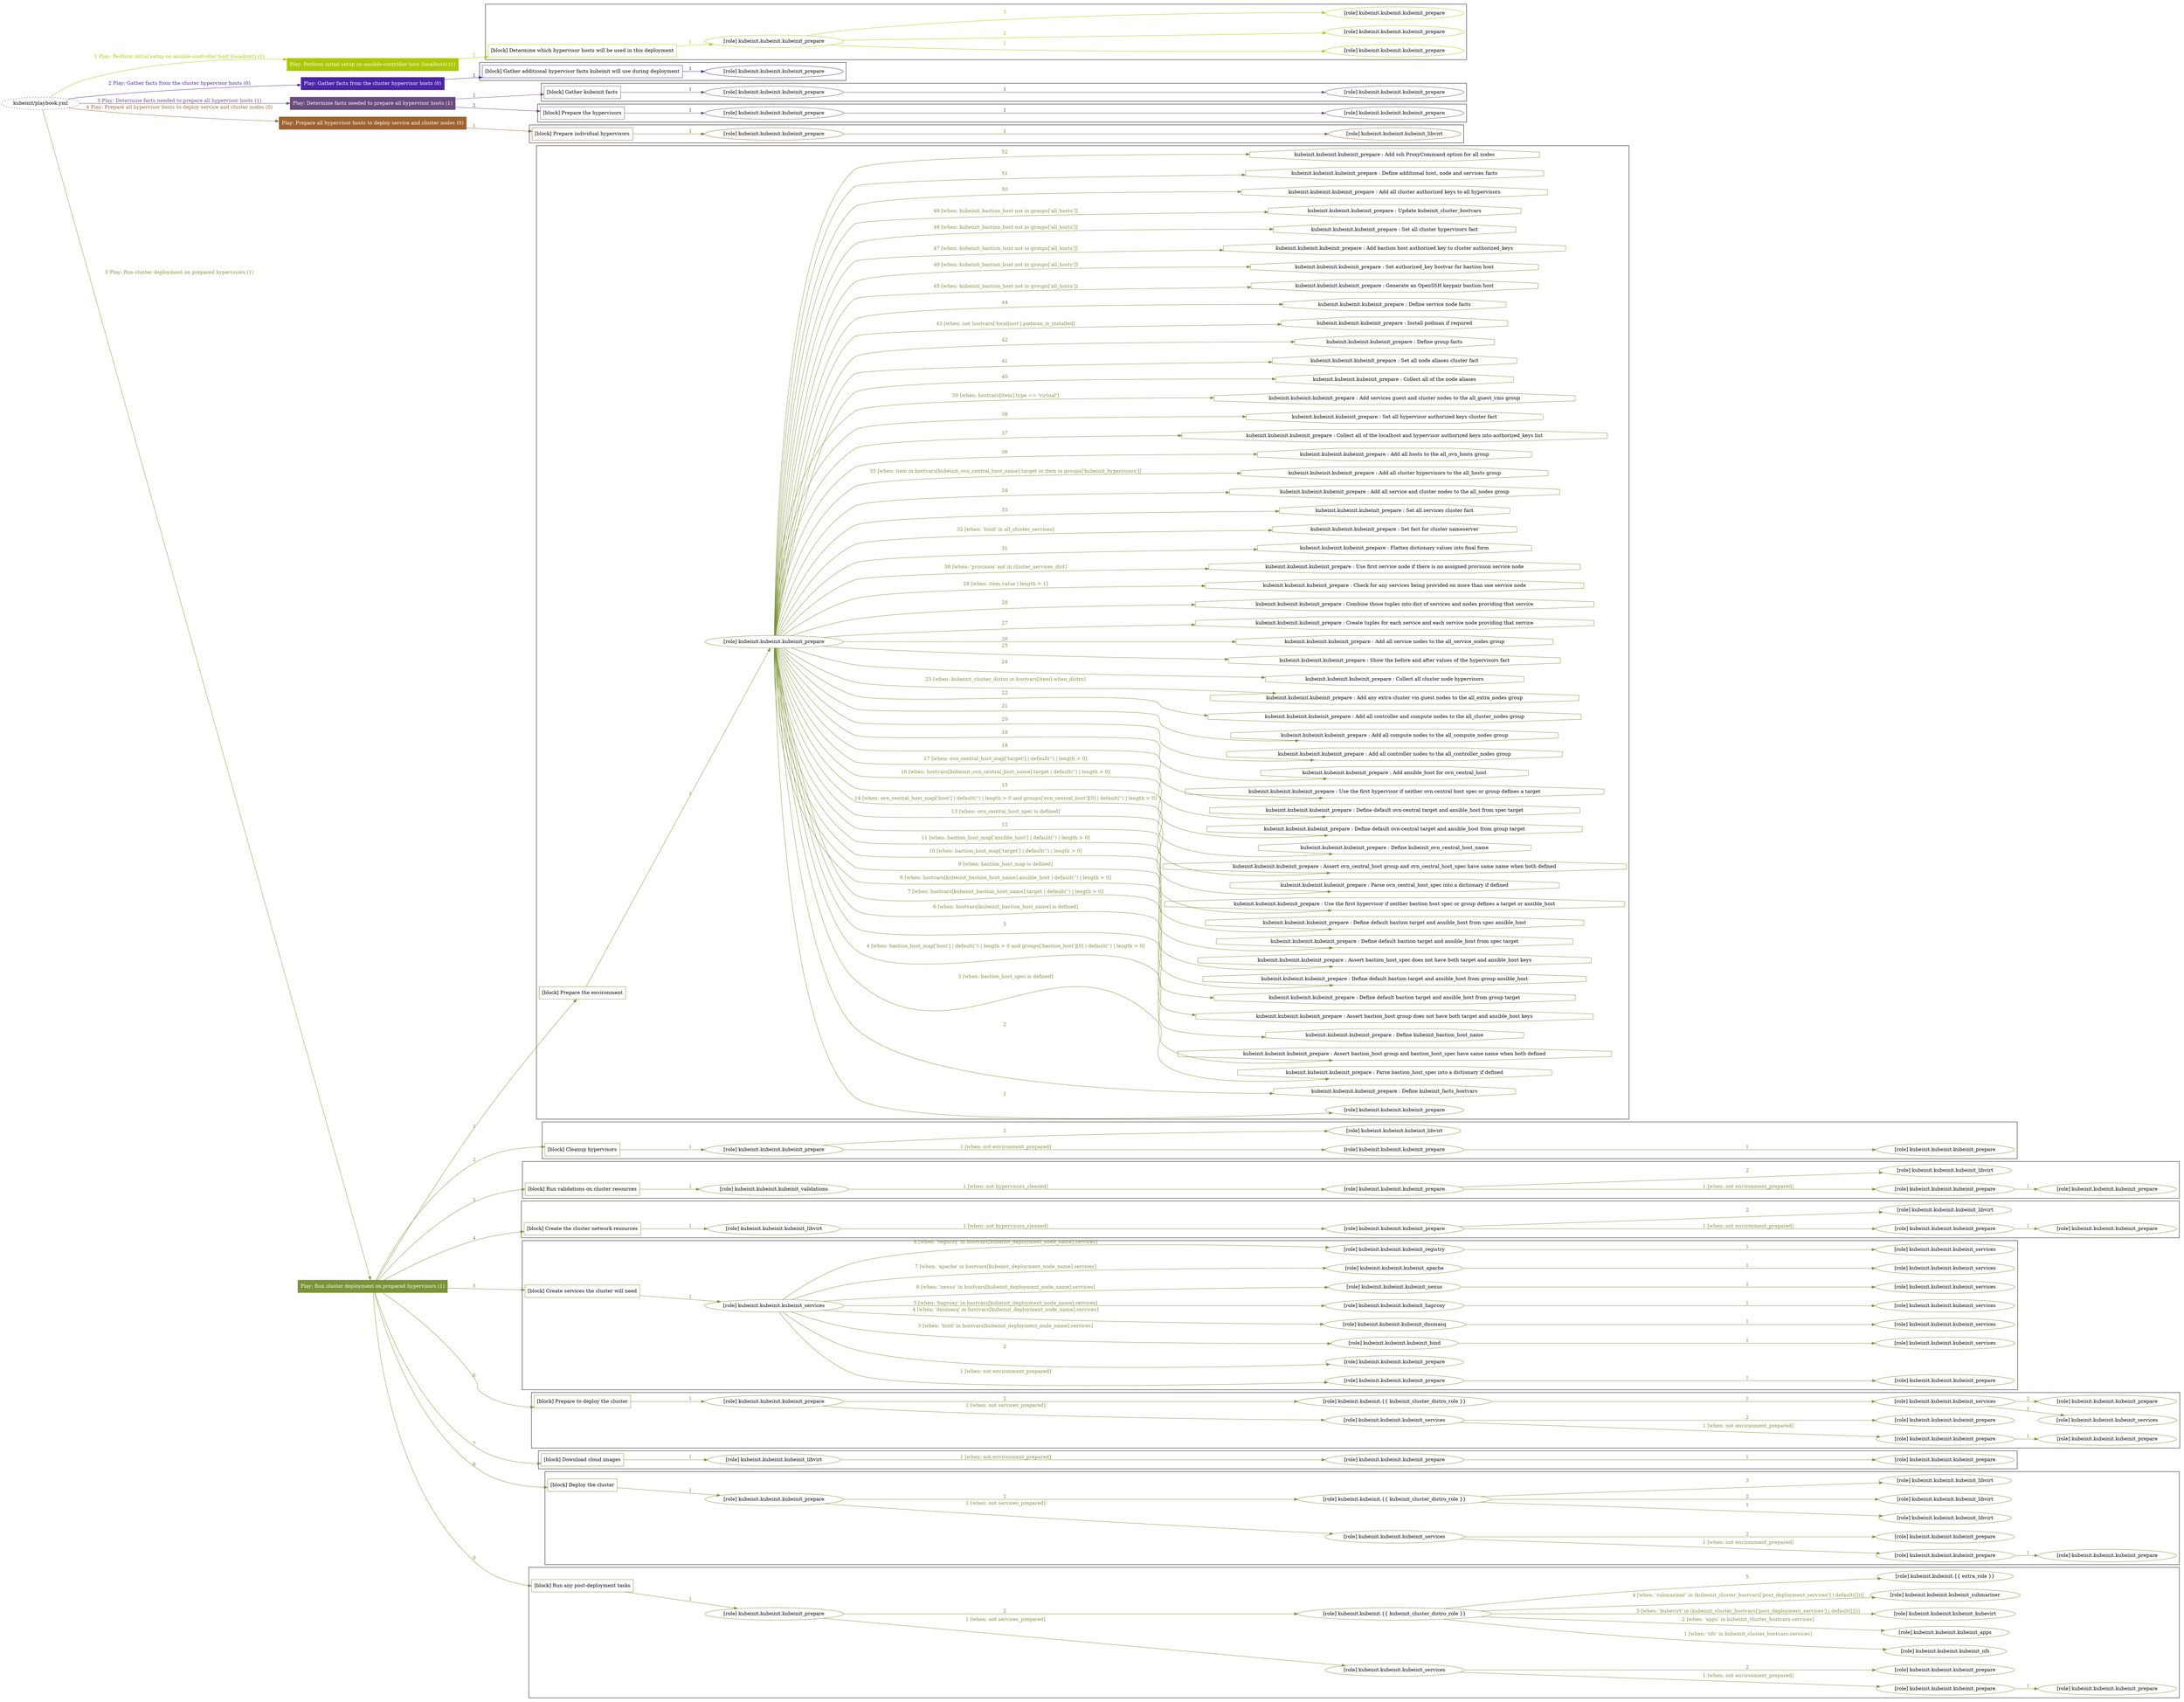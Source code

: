 digraph {
	graph [concentrate=true ordering=in rankdir=LR ratio=fill]
	edge [esep=5 sep=10]
	"kubeinit/playbook.yml" [URL="/home/runner/work/kubeinit/kubeinit/kubeinit/playbook.yml" id=playbook_ae54d7bc style=dotted]
	"kubeinit/playbook.yml" -> play_ed0a2770 [label="1 Play: Perform initial setup on ansible-controller host (localhost) (1)" color="#acc804" fontcolor="#acc804" id=edge_playbook_ae54d7bc_play_ed0a2770 labeltooltip="1 Play: Perform initial setup on ansible-controller host (localhost) (1)" tooltip="1 Play: Perform initial setup on ansible-controller host (localhost) (1)"]
	subgraph "Play: Perform initial setup on ansible-controller host (localhost) (1)" {
		play_ed0a2770 [label="Play: Perform initial setup on ansible-controller host (localhost) (1)" URL="/home/runner/work/kubeinit/kubeinit/kubeinit/playbook.yml" color="#acc804" fontcolor="#ffffff" id=play_ed0a2770 shape=box style=filled tooltip=localhost]
		play_ed0a2770 -> block_9d8ae3aa [label=1 color="#acc804" fontcolor="#acc804" id=edge_1_play_ed0a2770_block_9d8ae3aa labeltooltip=1 tooltip=1]
		subgraph cluster_block_9d8ae3aa {
			block_9d8ae3aa [label="[block] Determine which hypervisor hosts will be used in this deployment" URL="/home/runner/work/kubeinit/kubeinit/kubeinit/playbook.yml" color="#acc804" id=block_9d8ae3aa labeltooltip="Determine which hypervisor hosts will be used in this deployment" shape=box tooltip="Determine which hypervisor hosts will be used in this deployment"]
			block_9d8ae3aa -> role_1edd7a67 [label="1 " color="#acc804" fontcolor="#acc804" id=edge_1_block_9d8ae3aa_role_1edd7a67 labeltooltip="1 " tooltip="1 "]
			subgraph "kubeinit.kubeinit.kubeinit_prepare" {
				role_1edd7a67 [label="[role] kubeinit.kubeinit.kubeinit_prepare" URL="/home/runner/work/kubeinit/kubeinit/kubeinit/playbook.yml" color="#acc804" id=role_1edd7a67 tooltip="kubeinit.kubeinit.kubeinit_prepare"]
				role_1edd7a67 -> role_5fdf267d [label="1 " color="#acc804" fontcolor="#acc804" id=edge_1_role_1edd7a67_role_5fdf267d labeltooltip="1 " tooltip="1 "]
				subgraph "kubeinit.kubeinit.kubeinit_prepare" {
					role_5fdf267d [label="[role] kubeinit.kubeinit.kubeinit_prepare" URL="/home/runner/.ansible/collections/ansible_collections/kubeinit/kubeinit/roles/kubeinit_prepare/tasks/build_hypervisors_group.yml" color="#acc804" id=role_5fdf267d tooltip="kubeinit.kubeinit.kubeinit_prepare"]
				}
				role_1edd7a67 -> role_40d015a4 [label="2 " color="#acc804" fontcolor="#acc804" id=edge_2_role_1edd7a67_role_40d015a4 labeltooltip="2 " tooltip="2 "]
				subgraph "kubeinit.kubeinit.kubeinit_prepare" {
					role_40d015a4 [label="[role] kubeinit.kubeinit.kubeinit_prepare" URL="/home/runner/.ansible/collections/ansible_collections/kubeinit/kubeinit/roles/kubeinit_prepare/tasks/build_hypervisors_group.yml" color="#acc804" id=role_40d015a4 tooltip="kubeinit.kubeinit.kubeinit_prepare"]
				}
				role_1edd7a67 -> role_60a98eea [label="3 " color="#acc804" fontcolor="#acc804" id=edge_3_role_1edd7a67_role_60a98eea labeltooltip="3 " tooltip="3 "]
				subgraph "kubeinit.kubeinit.kubeinit_prepare" {
					role_60a98eea [label="[role] kubeinit.kubeinit.kubeinit_prepare" URL="/home/runner/.ansible/collections/ansible_collections/kubeinit/kubeinit/roles/kubeinit_prepare/tasks/build_hypervisors_group.yml" color="#acc804" id=role_60a98eea tooltip="kubeinit.kubeinit.kubeinit_prepare"]
				}
			}
		}
	}
	"kubeinit/playbook.yml" -> play_057dae9c [label="2 Play: Gather facts from the cluster hypervisor hosts (0)" color="#4a25a7" fontcolor="#4a25a7" id=edge_playbook_ae54d7bc_play_057dae9c labeltooltip="2 Play: Gather facts from the cluster hypervisor hosts (0)" tooltip="2 Play: Gather facts from the cluster hypervisor hosts (0)"]
	subgraph "Play: Gather facts from the cluster hypervisor hosts (0)" {
		play_057dae9c [label="Play: Gather facts from the cluster hypervisor hosts (0)" URL="/home/runner/work/kubeinit/kubeinit/kubeinit/playbook.yml" color="#4a25a7" fontcolor="#ffffff" id=play_057dae9c shape=box style=filled tooltip="Play: Gather facts from the cluster hypervisor hosts (0)"]
		play_057dae9c -> block_149a5eac [label=1 color="#4a25a7" fontcolor="#4a25a7" id=edge_1_play_057dae9c_block_149a5eac labeltooltip=1 tooltip=1]
		subgraph cluster_block_149a5eac {
			block_149a5eac [label="[block] Gather additional hypervisor facts kubeinit will use during deployment" URL="/home/runner/work/kubeinit/kubeinit/kubeinit/playbook.yml" color="#4a25a7" id=block_149a5eac labeltooltip="Gather additional hypervisor facts kubeinit will use during deployment" shape=box tooltip="Gather additional hypervisor facts kubeinit will use during deployment"]
			block_149a5eac -> role_2ced4f23 [label="1 " color="#4a25a7" fontcolor="#4a25a7" id=edge_1_block_149a5eac_role_2ced4f23 labeltooltip="1 " tooltip="1 "]
			subgraph "kubeinit.kubeinit.kubeinit_prepare" {
				role_2ced4f23 [label="[role] kubeinit.kubeinit.kubeinit_prepare" URL="/home/runner/work/kubeinit/kubeinit/kubeinit/playbook.yml" color="#4a25a7" id=role_2ced4f23 tooltip="kubeinit.kubeinit.kubeinit_prepare"]
			}
		}
	}
	"kubeinit/playbook.yml" -> play_8e8073c7 [label="3 Play: Determine facts needed to prepare all hypervisor hosts (1)" color="#6a4c7f" fontcolor="#6a4c7f" id=edge_playbook_ae54d7bc_play_8e8073c7 labeltooltip="3 Play: Determine facts needed to prepare all hypervisor hosts (1)" tooltip="3 Play: Determine facts needed to prepare all hypervisor hosts (1)"]
	subgraph "Play: Determine facts needed to prepare all hypervisor hosts (1)" {
		play_8e8073c7 [label="Play: Determine facts needed to prepare all hypervisor hosts (1)" URL="/home/runner/work/kubeinit/kubeinit/kubeinit/playbook.yml" color="#6a4c7f" fontcolor="#ffffff" id=play_8e8073c7 shape=box style=filled tooltip=localhost]
		play_8e8073c7 -> block_10df9b16 [label=1 color="#6a4c7f" fontcolor="#6a4c7f" id=edge_1_play_8e8073c7_block_10df9b16 labeltooltip=1 tooltip=1]
		subgraph cluster_block_10df9b16 {
			block_10df9b16 [label="[block] Gather kubeinit facts" URL="/home/runner/work/kubeinit/kubeinit/kubeinit/playbook.yml" color="#6a4c7f" id=block_10df9b16 labeltooltip="Gather kubeinit facts" shape=box tooltip="Gather kubeinit facts"]
			block_10df9b16 -> role_bc540a89 [label="1 " color="#6a4c7f" fontcolor="#6a4c7f" id=edge_1_block_10df9b16_role_bc540a89 labeltooltip="1 " tooltip="1 "]
			subgraph "kubeinit.kubeinit.kubeinit_prepare" {
				role_bc540a89 [label="[role] kubeinit.kubeinit.kubeinit_prepare" URL="/home/runner/work/kubeinit/kubeinit/kubeinit/playbook.yml" color="#6a4c7f" id=role_bc540a89 tooltip="kubeinit.kubeinit.kubeinit_prepare"]
				role_bc540a89 -> role_03fa5fb7 [label="1 " color="#6a4c7f" fontcolor="#6a4c7f" id=edge_1_role_bc540a89_role_03fa5fb7 labeltooltip="1 " tooltip="1 "]
				subgraph "kubeinit.kubeinit.kubeinit_prepare" {
					role_03fa5fb7 [label="[role] kubeinit.kubeinit.kubeinit_prepare" URL="/home/runner/.ansible/collections/ansible_collections/kubeinit/kubeinit/roles/kubeinit_prepare/tasks/gather_kubeinit_facts.yml" color="#6a4c7f" id=role_03fa5fb7 tooltip="kubeinit.kubeinit.kubeinit_prepare"]
				}
			}
		}
		play_8e8073c7 -> block_6517abaf [label=2 color="#6a4c7f" fontcolor="#6a4c7f" id=edge_2_play_8e8073c7_block_6517abaf labeltooltip=2 tooltip=2]
		subgraph cluster_block_6517abaf {
			block_6517abaf [label="[block] Prepare the hypervisors" URL="/home/runner/work/kubeinit/kubeinit/kubeinit/playbook.yml" color="#6a4c7f" id=block_6517abaf labeltooltip="Prepare the hypervisors" shape=box tooltip="Prepare the hypervisors"]
			block_6517abaf -> role_c8bc4d4c [label="1 " color="#6a4c7f" fontcolor="#6a4c7f" id=edge_1_block_6517abaf_role_c8bc4d4c labeltooltip="1 " tooltip="1 "]
			subgraph "kubeinit.kubeinit.kubeinit_prepare" {
				role_c8bc4d4c [label="[role] kubeinit.kubeinit.kubeinit_prepare" URL="/home/runner/work/kubeinit/kubeinit/kubeinit/playbook.yml" color="#6a4c7f" id=role_c8bc4d4c tooltip="kubeinit.kubeinit.kubeinit_prepare"]
				role_c8bc4d4c -> role_019259d6 [label="1 " color="#6a4c7f" fontcolor="#6a4c7f" id=edge_1_role_c8bc4d4c_role_019259d6 labeltooltip="1 " tooltip="1 "]
				subgraph "kubeinit.kubeinit.kubeinit_prepare" {
					role_019259d6 [label="[role] kubeinit.kubeinit.kubeinit_prepare" URL="/home/runner/.ansible/collections/ansible_collections/kubeinit/kubeinit/roles/kubeinit_prepare/tasks/gather_kubeinit_facts.yml" color="#6a4c7f" id=role_019259d6 tooltip="kubeinit.kubeinit.kubeinit_prepare"]
				}
			}
		}
	}
	"kubeinit/playbook.yml" -> play_f5c098c9 [label="4 Play: Prepare all hypervisor hosts to deploy service and cluster nodes (0)" color="#9d642f" fontcolor="#9d642f" id=edge_playbook_ae54d7bc_play_f5c098c9 labeltooltip="4 Play: Prepare all hypervisor hosts to deploy service and cluster nodes (0)" tooltip="4 Play: Prepare all hypervisor hosts to deploy service and cluster nodes (0)"]
	subgraph "Play: Prepare all hypervisor hosts to deploy service and cluster nodes (0)" {
		play_f5c098c9 [label="Play: Prepare all hypervisor hosts to deploy service and cluster nodes (0)" URL="/home/runner/work/kubeinit/kubeinit/kubeinit/playbook.yml" color="#9d642f" fontcolor="#ffffff" id=play_f5c098c9 shape=box style=filled tooltip="Play: Prepare all hypervisor hosts to deploy service and cluster nodes (0)"]
		play_f5c098c9 -> block_7cdeca02 [label=1 color="#9d642f" fontcolor="#9d642f" id=edge_1_play_f5c098c9_block_7cdeca02 labeltooltip=1 tooltip=1]
		subgraph cluster_block_7cdeca02 {
			block_7cdeca02 [label="[block] Prepare individual hypervisors" URL="/home/runner/work/kubeinit/kubeinit/kubeinit/playbook.yml" color="#9d642f" id=block_7cdeca02 labeltooltip="Prepare individual hypervisors" shape=box tooltip="Prepare individual hypervisors"]
			block_7cdeca02 -> role_62bf09aa [label="1 " color="#9d642f" fontcolor="#9d642f" id=edge_1_block_7cdeca02_role_62bf09aa labeltooltip="1 " tooltip="1 "]
			subgraph "kubeinit.kubeinit.kubeinit_prepare" {
				role_62bf09aa [label="[role] kubeinit.kubeinit.kubeinit_prepare" URL="/home/runner/work/kubeinit/kubeinit/kubeinit/playbook.yml" color="#9d642f" id=role_62bf09aa tooltip="kubeinit.kubeinit.kubeinit_prepare"]
				role_62bf09aa -> role_88649844 [label="1 " color="#9d642f" fontcolor="#9d642f" id=edge_1_role_62bf09aa_role_88649844 labeltooltip="1 " tooltip="1 "]
				subgraph "kubeinit.kubeinit.kubeinit_libvirt" {
					role_88649844 [label="[role] kubeinit.kubeinit.kubeinit_libvirt" URL="/home/runner/.ansible/collections/ansible_collections/kubeinit/kubeinit/roles/kubeinit_prepare/tasks/prepare_hypervisor.yml" color="#9d642f" id=role_88649844 tooltip="kubeinit.kubeinit.kubeinit_libvirt"]
				}
			}
		}
	}
	"kubeinit/playbook.yml" -> play_0dc0f4c5 [label="5 Play: Run cluster deployment on prepared hypervisors (1)" color="#7b9339" fontcolor="#7b9339" id=edge_playbook_ae54d7bc_play_0dc0f4c5 labeltooltip="5 Play: Run cluster deployment on prepared hypervisors (1)" tooltip="5 Play: Run cluster deployment on prepared hypervisors (1)"]
	subgraph "Play: Run cluster deployment on prepared hypervisors (1)" {
		play_0dc0f4c5 [label="Play: Run cluster deployment on prepared hypervisors (1)" URL="/home/runner/work/kubeinit/kubeinit/kubeinit/playbook.yml" color="#7b9339" fontcolor="#ffffff" id=play_0dc0f4c5 shape=box style=filled tooltip=localhost]
		play_0dc0f4c5 -> block_d315bc8e [label=1 color="#7b9339" fontcolor="#7b9339" id=edge_1_play_0dc0f4c5_block_d315bc8e labeltooltip=1 tooltip=1]
		subgraph cluster_block_d315bc8e {
			block_d315bc8e [label="[block] Prepare the environment" URL="/home/runner/work/kubeinit/kubeinit/kubeinit/playbook.yml" color="#7b9339" id=block_d315bc8e labeltooltip="Prepare the environment" shape=box tooltip="Prepare the environment"]
			block_d315bc8e -> role_42546b17 [label="1 " color="#7b9339" fontcolor="#7b9339" id=edge_1_block_d315bc8e_role_42546b17 labeltooltip="1 " tooltip="1 "]
			subgraph "kubeinit.kubeinit.kubeinit_prepare" {
				role_42546b17 [label="[role] kubeinit.kubeinit.kubeinit_prepare" URL="/home/runner/work/kubeinit/kubeinit/kubeinit/playbook.yml" color="#7b9339" id=role_42546b17 tooltip="kubeinit.kubeinit.kubeinit_prepare"]
				role_42546b17 -> role_481d3b37 [label="1 " color="#7b9339" fontcolor="#7b9339" id=edge_1_role_42546b17_role_481d3b37 labeltooltip="1 " tooltip="1 "]
				subgraph "kubeinit.kubeinit.kubeinit_prepare" {
					role_481d3b37 [label="[role] kubeinit.kubeinit.kubeinit_prepare" URL="/home/runner/.ansible/collections/ansible_collections/kubeinit/kubeinit/roles/kubeinit_prepare/tasks/gather_kubeinit_facts.yml" color="#7b9339" id=role_481d3b37 tooltip="kubeinit.kubeinit.kubeinit_prepare"]
				}
				task_9e9fbc65 [label="kubeinit.kubeinit.kubeinit_prepare : Define kubeinit_facts_hostvars" URL="/home/runner/.ansible/collections/ansible_collections/kubeinit/kubeinit/roles/kubeinit_prepare/tasks/main.yml" color="#7b9339" id=task_9e9fbc65 shape=octagon tooltip="kubeinit.kubeinit.kubeinit_prepare : Define kubeinit_facts_hostvars"]
				role_42546b17 -> task_9e9fbc65 [label="2 " color="#7b9339" fontcolor="#7b9339" id=edge_2_role_42546b17_task_9e9fbc65 labeltooltip="2 " tooltip="2 "]
				task_96879b1e [label="kubeinit.kubeinit.kubeinit_prepare : Parse bastion_host_spec into a dictionary if defined" URL="/home/runner/.ansible/collections/ansible_collections/kubeinit/kubeinit/roles/kubeinit_prepare/tasks/main.yml" color="#7b9339" id=task_96879b1e shape=octagon tooltip="kubeinit.kubeinit.kubeinit_prepare : Parse bastion_host_spec into a dictionary if defined"]
				role_42546b17 -> task_96879b1e [label="3 [when: bastion_host_spec is defined]" color="#7b9339" fontcolor="#7b9339" id=edge_3_role_42546b17_task_96879b1e labeltooltip="3 [when: bastion_host_spec is defined]" tooltip="3 [when: bastion_host_spec is defined]"]
				task_cb877b0e [label="kubeinit.kubeinit.kubeinit_prepare : Assert bastion_host group and bastion_host_spec have same name when both defined" URL="/home/runner/.ansible/collections/ansible_collections/kubeinit/kubeinit/roles/kubeinit_prepare/tasks/main.yml" color="#7b9339" id=task_cb877b0e shape=octagon tooltip="kubeinit.kubeinit.kubeinit_prepare : Assert bastion_host group and bastion_host_spec have same name when both defined"]
				role_42546b17 -> task_cb877b0e [label="4 [when: bastion_host_map['host'] | default('') | length > 0 and groups['bastion_host'][0] | default('') | length > 0]" color="#7b9339" fontcolor="#7b9339" id=edge_4_role_42546b17_task_cb877b0e labeltooltip="4 [when: bastion_host_map['host'] | default('') | length > 0 and groups['bastion_host'][0] | default('') | length > 0]" tooltip="4 [when: bastion_host_map['host'] | default('') | length > 0 and groups['bastion_host'][0] | default('') | length > 0]"]
				task_3f2e9d43 [label="kubeinit.kubeinit.kubeinit_prepare : Define kubeinit_bastion_host_name" URL="/home/runner/.ansible/collections/ansible_collections/kubeinit/kubeinit/roles/kubeinit_prepare/tasks/main.yml" color="#7b9339" id=task_3f2e9d43 shape=octagon tooltip="kubeinit.kubeinit.kubeinit_prepare : Define kubeinit_bastion_host_name"]
				role_42546b17 -> task_3f2e9d43 [label="5 " color="#7b9339" fontcolor="#7b9339" id=edge_5_role_42546b17_task_3f2e9d43 labeltooltip="5 " tooltip="5 "]
				task_45d41490 [label="kubeinit.kubeinit.kubeinit_prepare : Assert bastion_host group does not have both target and ansible_host keys" URL="/home/runner/.ansible/collections/ansible_collections/kubeinit/kubeinit/roles/kubeinit_prepare/tasks/main.yml" color="#7b9339" id=task_45d41490 shape=octagon tooltip="kubeinit.kubeinit.kubeinit_prepare : Assert bastion_host group does not have both target and ansible_host keys"]
				role_42546b17 -> task_45d41490 [label="6 [when: hostvars[kubeinit_bastion_host_name] is defined]" color="#7b9339" fontcolor="#7b9339" id=edge_6_role_42546b17_task_45d41490 labeltooltip="6 [when: hostvars[kubeinit_bastion_host_name] is defined]" tooltip="6 [when: hostvars[kubeinit_bastion_host_name] is defined]"]
				task_170b2d1f [label="kubeinit.kubeinit.kubeinit_prepare : Define default bastion target and ansible_host from group target" URL="/home/runner/.ansible/collections/ansible_collections/kubeinit/kubeinit/roles/kubeinit_prepare/tasks/main.yml" color="#7b9339" id=task_170b2d1f shape=octagon tooltip="kubeinit.kubeinit.kubeinit_prepare : Define default bastion target and ansible_host from group target"]
				role_42546b17 -> task_170b2d1f [label="7 [when: hostvars[kubeinit_bastion_host_name].target | default('') | length > 0]" color="#7b9339" fontcolor="#7b9339" id=edge_7_role_42546b17_task_170b2d1f labeltooltip="7 [when: hostvars[kubeinit_bastion_host_name].target | default('') | length > 0]" tooltip="7 [when: hostvars[kubeinit_bastion_host_name].target | default('') | length > 0]"]
				task_3b5d3095 [label="kubeinit.kubeinit.kubeinit_prepare : Define default bastion target and ansible_host from group ansible_host" URL="/home/runner/.ansible/collections/ansible_collections/kubeinit/kubeinit/roles/kubeinit_prepare/tasks/main.yml" color="#7b9339" id=task_3b5d3095 shape=octagon tooltip="kubeinit.kubeinit.kubeinit_prepare : Define default bastion target and ansible_host from group ansible_host"]
				role_42546b17 -> task_3b5d3095 [label="8 [when: hostvars[kubeinit_bastion_host_name].ansible_host | default('') | length > 0]" color="#7b9339" fontcolor="#7b9339" id=edge_8_role_42546b17_task_3b5d3095 labeltooltip="8 [when: hostvars[kubeinit_bastion_host_name].ansible_host | default('') | length > 0]" tooltip="8 [when: hostvars[kubeinit_bastion_host_name].ansible_host | default('') | length > 0]"]
				task_115b927b [label="kubeinit.kubeinit.kubeinit_prepare : Assert bastion_host_spec does not have both target and ansible_host keys" URL="/home/runner/.ansible/collections/ansible_collections/kubeinit/kubeinit/roles/kubeinit_prepare/tasks/main.yml" color="#7b9339" id=task_115b927b shape=octagon tooltip="kubeinit.kubeinit.kubeinit_prepare : Assert bastion_host_spec does not have both target and ansible_host keys"]
				role_42546b17 -> task_115b927b [label="9 [when: bastion_host_map is defined]" color="#7b9339" fontcolor="#7b9339" id=edge_9_role_42546b17_task_115b927b labeltooltip="9 [when: bastion_host_map is defined]" tooltip="9 [when: bastion_host_map is defined]"]
				task_cb66bfec [label="kubeinit.kubeinit.kubeinit_prepare : Define default bastion target and ansible_host from spec target" URL="/home/runner/.ansible/collections/ansible_collections/kubeinit/kubeinit/roles/kubeinit_prepare/tasks/main.yml" color="#7b9339" id=task_cb66bfec shape=octagon tooltip="kubeinit.kubeinit.kubeinit_prepare : Define default bastion target and ansible_host from spec target"]
				role_42546b17 -> task_cb66bfec [label="10 [when: bastion_host_map['target'] | default('') | length > 0]" color="#7b9339" fontcolor="#7b9339" id=edge_10_role_42546b17_task_cb66bfec labeltooltip="10 [when: bastion_host_map['target'] | default('') | length > 0]" tooltip="10 [when: bastion_host_map['target'] | default('') | length > 0]"]
				task_38b67af5 [label="kubeinit.kubeinit.kubeinit_prepare : Define default bastion target and ansible_host from spec ansible_host" URL="/home/runner/.ansible/collections/ansible_collections/kubeinit/kubeinit/roles/kubeinit_prepare/tasks/main.yml" color="#7b9339" id=task_38b67af5 shape=octagon tooltip="kubeinit.kubeinit.kubeinit_prepare : Define default bastion target and ansible_host from spec ansible_host"]
				role_42546b17 -> task_38b67af5 [label="11 [when: bastion_host_map['ansible_host'] | default('') | length > 0]" color="#7b9339" fontcolor="#7b9339" id=edge_11_role_42546b17_task_38b67af5 labeltooltip="11 [when: bastion_host_map['ansible_host'] | default('') | length > 0]" tooltip="11 [when: bastion_host_map['ansible_host'] | default('') | length > 0]"]
				task_95378bb5 [label="kubeinit.kubeinit.kubeinit_prepare : Use the first hypervisor if neither bastion host spec or group defines a target or ansible_host" URL="/home/runner/.ansible/collections/ansible_collections/kubeinit/kubeinit/roles/kubeinit_prepare/tasks/main.yml" color="#7b9339" id=task_95378bb5 shape=octagon tooltip="kubeinit.kubeinit.kubeinit_prepare : Use the first hypervisor if neither bastion host spec or group defines a target or ansible_host"]
				role_42546b17 -> task_95378bb5 [label="12 " color="#7b9339" fontcolor="#7b9339" id=edge_12_role_42546b17_task_95378bb5 labeltooltip="12 " tooltip="12 "]
				task_7ec9245d [label="kubeinit.kubeinit.kubeinit_prepare : Parse ovn_central_host_spec into a dictionary if defined" URL="/home/runner/.ansible/collections/ansible_collections/kubeinit/kubeinit/roles/kubeinit_prepare/tasks/main.yml" color="#7b9339" id=task_7ec9245d shape=octagon tooltip="kubeinit.kubeinit.kubeinit_prepare : Parse ovn_central_host_spec into a dictionary if defined"]
				role_42546b17 -> task_7ec9245d [label="13 [when: ovn_central_host_spec is defined]" color="#7b9339" fontcolor="#7b9339" id=edge_13_role_42546b17_task_7ec9245d labeltooltip="13 [when: ovn_central_host_spec is defined]" tooltip="13 [when: ovn_central_host_spec is defined]"]
				task_f4df86cd [label="kubeinit.kubeinit.kubeinit_prepare : Assert ovn_central_host group and ovn_central_host_spec have same name when both defined" URL="/home/runner/.ansible/collections/ansible_collections/kubeinit/kubeinit/roles/kubeinit_prepare/tasks/main.yml" color="#7b9339" id=task_f4df86cd shape=octagon tooltip="kubeinit.kubeinit.kubeinit_prepare : Assert ovn_central_host group and ovn_central_host_spec have same name when both defined"]
				role_42546b17 -> task_f4df86cd [label="14 [when: ovn_central_host_map['host'] | default('') | length > 0 and groups['ovn_central_host'][0] | default('') | length > 0]" color="#7b9339" fontcolor="#7b9339" id=edge_14_role_42546b17_task_f4df86cd labeltooltip="14 [when: ovn_central_host_map['host'] | default('') | length > 0 and groups['ovn_central_host'][0] | default('') | length > 0]" tooltip="14 [when: ovn_central_host_map['host'] | default('') | length > 0 and groups['ovn_central_host'][0] | default('') | length > 0]"]
				task_e3588c10 [label="kubeinit.kubeinit.kubeinit_prepare : Define kubeinit_ovn_central_host_name" URL="/home/runner/.ansible/collections/ansible_collections/kubeinit/kubeinit/roles/kubeinit_prepare/tasks/main.yml" color="#7b9339" id=task_e3588c10 shape=octagon tooltip="kubeinit.kubeinit.kubeinit_prepare : Define kubeinit_ovn_central_host_name"]
				role_42546b17 -> task_e3588c10 [label="15 " color="#7b9339" fontcolor="#7b9339" id=edge_15_role_42546b17_task_e3588c10 labeltooltip="15 " tooltip="15 "]
				task_14399084 [label="kubeinit.kubeinit.kubeinit_prepare : Define default ovn-central target and ansible_host from group target" URL="/home/runner/.ansible/collections/ansible_collections/kubeinit/kubeinit/roles/kubeinit_prepare/tasks/main.yml" color="#7b9339" id=task_14399084 shape=octagon tooltip="kubeinit.kubeinit.kubeinit_prepare : Define default ovn-central target and ansible_host from group target"]
				role_42546b17 -> task_14399084 [label="16 [when: hostvars[kubeinit_ovn_central_host_name].target | default('') | length > 0]" color="#7b9339" fontcolor="#7b9339" id=edge_16_role_42546b17_task_14399084 labeltooltip="16 [when: hostvars[kubeinit_ovn_central_host_name].target | default('') | length > 0]" tooltip="16 [when: hostvars[kubeinit_ovn_central_host_name].target | default('') | length > 0]"]
				task_1a2c8cc1 [label="kubeinit.kubeinit.kubeinit_prepare : Define default ovn-central target and ansible_host from spec target" URL="/home/runner/.ansible/collections/ansible_collections/kubeinit/kubeinit/roles/kubeinit_prepare/tasks/main.yml" color="#7b9339" id=task_1a2c8cc1 shape=octagon tooltip="kubeinit.kubeinit.kubeinit_prepare : Define default ovn-central target and ansible_host from spec target"]
				role_42546b17 -> task_1a2c8cc1 [label="17 [when: ovn_central_host_map['target'] | default('') | length > 0]" color="#7b9339" fontcolor="#7b9339" id=edge_17_role_42546b17_task_1a2c8cc1 labeltooltip="17 [when: ovn_central_host_map['target'] | default('') | length > 0]" tooltip="17 [when: ovn_central_host_map['target'] | default('') | length > 0]"]
				task_6223ead3 [label="kubeinit.kubeinit.kubeinit_prepare : Use the first hypervisor if neither ovn-central host spec or group defines a target" URL="/home/runner/.ansible/collections/ansible_collections/kubeinit/kubeinit/roles/kubeinit_prepare/tasks/main.yml" color="#7b9339" id=task_6223ead3 shape=octagon tooltip="kubeinit.kubeinit.kubeinit_prepare : Use the first hypervisor if neither ovn-central host spec or group defines a target"]
				role_42546b17 -> task_6223ead3 [label="18 " color="#7b9339" fontcolor="#7b9339" id=edge_18_role_42546b17_task_6223ead3 labeltooltip="18 " tooltip="18 "]
				task_a100322e [label="kubeinit.kubeinit.kubeinit_prepare : Add ansible_host for ovn_central_host" URL="/home/runner/.ansible/collections/ansible_collections/kubeinit/kubeinit/roles/kubeinit_prepare/tasks/main.yml" color="#7b9339" id=task_a100322e shape=octagon tooltip="kubeinit.kubeinit.kubeinit_prepare : Add ansible_host for ovn_central_host"]
				role_42546b17 -> task_a100322e [label="19 " color="#7b9339" fontcolor="#7b9339" id=edge_19_role_42546b17_task_a100322e labeltooltip="19 " tooltip="19 "]
				task_90732b2c [label="kubeinit.kubeinit.kubeinit_prepare : Add all controller nodes to the all_controller_nodes group" URL="/home/runner/.ansible/collections/ansible_collections/kubeinit/kubeinit/roles/kubeinit_prepare/tasks/prepare_groups.yml" color="#7b9339" id=task_90732b2c shape=octagon tooltip="kubeinit.kubeinit.kubeinit_prepare : Add all controller nodes to the all_controller_nodes group"]
				role_42546b17 -> task_90732b2c [label="20 " color="#7b9339" fontcolor="#7b9339" id=edge_20_role_42546b17_task_90732b2c labeltooltip="20 " tooltip="20 "]
				task_9bd3bd11 [label="kubeinit.kubeinit.kubeinit_prepare : Add all compute nodes to the all_compute_nodes group" URL="/home/runner/.ansible/collections/ansible_collections/kubeinit/kubeinit/roles/kubeinit_prepare/tasks/prepare_groups.yml" color="#7b9339" id=task_9bd3bd11 shape=octagon tooltip="kubeinit.kubeinit.kubeinit_prepare : Add all compute nodes to the all_compute_nodes group"]
				role_42546b17 -> task_9bd3bd11 [label="21 " color="#7b9339" fontcolor="#7b9339" id=edge_21_role_42546b17_task_9bd3bd11 labeltooltip="21 " tooltip="21 "]
				task_ce3d9e99 [label="kubeinit.kubeinit.kubeinit_prepare : Add all controller and compute nodes to the all_cluster_nodes group" URL="/home/runner/.ansible/collections/ansible_collections/kubeinit/kubeinit/roles/kubeinit_prepare/tasks/prepare_groups.yml" color="#7b9339" id=task_ce3d9e99 shape=octagon tooltip="kubeinit.kubeinit.kubeinit_prepare : Add all controller and compute nodes to the all_cluster_nodes group"]
				role_42546b17 -> task_ce3d9e99 [label="22 " color="#7b9339" fontcolor="#7b9339" id=edge_22_role_42546b17_task_ce3d9e99 labeltooltip="22 " tooltip="22 "]
				task_e62a4255 [label="kubeinit.kubeinit.kubeinit_prepare : Add any extra cluster vm guest nodes to the all_extra_nodes group" URL="/home/runner/.ansible/collections/ansible_collections/kubeinit/kubeinit/roles/kubeinit_prepare/tasks/prepare_groups.yml" color="#7b9339" id=task_e62a4255 shape=octagon tooltip="kubeinit.kubeinit.kubeinit_prepare : Add any extra cluster vm guest nodes to the all_extra_nodes group"]
				role_42546b17 -> task_e62a4255 [label="23 [when: kubeinit_cluster_distro in hostvars[item].when_distro]" color="#7b9339" fontcolor="#7b9339" id=edge_23_role_42546b17_task_e62a4255 labeltooltip="23 [when: kubeinit_cluster_distro in hostvars[item].when_distro]" tooltip="23 [when: kubeinit_cluster_distro in hostvars[item].when_distro]"]
				task_89c974a2 [label="kubeinit.kubeinit.kubeinit_prepare : Collect all cluster node hypervisors" URL="/home/runner/.ansible/collections/ansible_collections/kubeinit/kubeinit/roles/kubeinit_prepare/tasks/prepare_groups.yml" color="#7b9339" id=task_89c974a2 shape=octagon tooltip="kubeinit.kubeinit.kubeinit_prepare : Collect all cluster node hypervisors"]
				role_42546b17 -> task_89c974a2 [label="24 " color="#7b9339" fontcolor="#7b9339" id=edge_24_role_42546b17_task_89c974a2 labeltooltip="24 " tooltip="24 "]
				task_a1f1ff24 [label="kubeinit.kubeinit.kubeinit_prepare : Show the before and after values of the hypervisors fact" URL="/home/runner/.ansible/collections/ansible_collections/kubeinit/kubeinit/roles/kubeinit_prepare/tasks/prepare_groups.yml" color="#7b9339" id=task_a1f1ff24 shape=octagon tooltip="kubeinit.kubeinit.kubeinit_prepare : Show the before and after values of the hypervisors fact"]
				role_42546b17 -> task_a1f1ff24 [label="25 " color="#7b9339" fontcolor="#7b9339" id=edge_25_role_42546b17_task_a1f1ff24 labeltooltip="25 " tooltip="25 "]
				task_f23e00db [label="kubeinit.kubeinit.kubeinit_prepare : Add all service nodes to the all_service_nodes group" URL="/home/runner/.ansible/collections/ansible_collections/kubeinit/kubeinit/roles/kubeinit_prepare/tasks/prepare_groups.yml" color="#7b9339" id=task_f23e00db shape=octagon tooltip="kubeinit.kubeinit.kubeinit_prepare : Add all service nodes to the all_service_nodes group"]
				role_42546b17 -> task_f23e00db [label="26 " color="#7b9339" fontcolor="#7b9339" id=edge_26_role_42546b17_task_f23e00db labeltooltip="26 " tooltip="26 "]
				task_2f6310c0 [label="kubeinit.kubeinit.kubeinit_prepare : Create tuples for each service and each service node providing that service" URL="/home/runner/.ansible/collections/ansible_collections/kubeinit/kubeinit/roles/kubeinit_prepare/tasks/prepare_groups.yml" color="#7b9339" id=task_2f6310c0 shape=octagon tooltip="kubeinit.kubeinit.kubeinit_prepare : Create tuples for each service and each service node providing that service"]
				role_42546b17 -> task_2f6310c0 [label="27 " color="#7b9339" fontcolor="#7b9339" id=edge_27_role_42546b17_task_2f6310c0 labeltooltip="27 " tooltip="27 "]
				task_d0a72aa9 [label="kubeinit.kubeinit.kubeinit_prepare : Combine those tuples into dict of services and nodes providing that service" URL="/home/runner/.ansible/collections/ansible_collections/kubeinit/kubeinit/roles/kubeinit_prepare/tasks/prepare_groups.yml" color="#7b9339" id=task_d0a72aa9 shape=octagon tooltip="kubeinit.kubeinit.kubeinit_prepare : Combine those tuples into dict of services and nodes providing that service"]
				role_42546b17 -> task_d0a72aa9 [label="28 " color="#7b9339" fontcolor="#7b9339" id=edge_28_role_42546b17_task_d0a72aa9 labeltooltip="28 " tooltip="28 "]
				task_76e79e25 [label="kubeinit.kubeinit.kubeinit_prepare : Check for any services being provided on more than one service node" URL="/home/runner/.ansible/collections/ansible_collections/kubeinit/kubeinit/roles/kubeinit_prepare/tasks/prepare_groups.yml" color="#7b9339" id=task_76e79e25 shape=octagon tooltip="kubeinit.kubeinit.kubeinit_prepare : Check for any services being provided on more than one service node"]
				role_42546b17 -> task_76e79e25 [label="29 [when: item.value | length > 1]" color="#7b9339" fontcolor="#7b9339" id=edge_29_role_42546b17_task_76e79e25 labeltooltip="29 [when: item.value | length > 1]" tooltip="29 [when: item.value | length > 1]"]
				task_d7acf997 [label="kubeinit.kubeinit.kubeinit_prepare : Use first service node if there is no assigned provision service node" URL="/home/runner/.ansible/collections/ansible_collections/kubeinit/kubeinit/roles/kubeinit_prepare/tasks/prepare_groups.yml" color="#7b9339" id=task_d7acf997 shape=octagon tooltip="kubeinit.kubeinit.kubeinit_prepare : Use first service node if there is no assigned provision service node"]
				role_42546b17 -> task_d7acf997 [label="30 [when: 'provision' not in cluster_services_dict]" color="#7b9339" fontcolor="#7b9339" id=edge_30_role_42546b17_task_d7acf997 labeltooltip="30 [when: 'provision' not in cluster_services_dict]" tooltip="30 [when: 'provision' not in cluster_services_dict]"]
				task_369c94db [label="kubeinit.kubeinit.kubeinit_prepare : Flatten dictionary values into final form" URL="/home/runner/.ansible/collections/ansible_collections/kubeinit/kubeinit/roles/kubeinit_prepare/tasks/prepare_groups.yml" color="#7b9339" id=task_369c94db shape=octagon tooltip="kubeinit.kubeinit.kubeinit_prepare : Flatten dictionary values into final form"]
				role_42546b17 -> task_369c94db [label="31 " color="#7b9339" fontcolor="#7b9339" id=edge_31_role_42546b17_task_369c94db labeltooltip="31 " tooltip="31 "]
				task_78c0ccb4 [label="kubeinit.kubeinit.kubeinit_prepare : Set fact for cluster nameserver" URL="/home/runner/.ansible/collections/ansible_collections/kubeinit/kubeinit/roles/kubeinit_prepare/tasks/prepare_groups.yml" color="#7b9339" id=task_78c0ccb4 shape=octagon tooltip="kubeinit.kubeinit.kubeinit_prepare : Set fact for cluster nameserver"]
				role_42546b17 -> task_78c0ccb4 [label="32 [when: 'bind' in all_cluster_services]" color="#7b9339" fontcolor="#7b9339" id=edge_32_role_42546b17_task_78c0ccb4 labeltooltip="32 [when: 'bind' in all_cluster_services]" tooltip="32 [when: 'bind' in all_cluster_services]"]
				task_3f98766a [label="kubeinit.kubeinit.kubeinit_prepare : Set all services cluster fact" URL="/home/runner/.ansible/collections/ansible_collections/kubeinit/kubeinit/roles/kubeinit_prepare/tasks/prepare_groups.yml" color="#7b9339" id=task_3f98766a shape=octagon tooltip="kubeinit.kubeinit.kubeinit_prepare : Set all services cluster fact"]
				role_42546b17 -> task_3f98766a [label="33 " color="#7b9339" fontcolor="#7b9339" id=edge_33_role_42546b17_task_3f98766a labeltooltip="33 " tooltip="33 "]
				task_f5d4611f [label="kubeinit.kubeinit.kubeinit_prepare : Add all service and cluster nodes to the all_nodes group" URL="/home/runner/.ansible/collections/ansible_collections/kubeinit/kubeinit/roles/kubeinit_prepare/tasks/prepare_groups.yml" color="#7b9339" id=task_f5d4611f shape=octagon tooltip="kubeinit.kubeinit.kubeinit_prepare : Add all service and cluster nodes to the all_nodes group"]
				role_42546b17 -> task_f5d4611f [label="34 " color="#7b9339" fontcolor="#7b9339" id=edge_34_role_42546b17_task_f5d4611f labeltooltip="34 " tooltip="34 "]
				task_162c6714 [label="kubeinit.kubeinit.kubeinit_prepare : Add all cluster hypervisors to the all_hosts group" URL="/home/runner/.ansible/collections/ansible_collections/kubeinit/kubeinit/roles/kubeinit_prepare/tasks/prepare_groups.yml" color="#7b9339" id=task_162c6714 shape=octagon tooltip="kubeinit.kubeinit.kubeinit_prepare : Add all cluster hypervisors to the all_hosts group"]
				role_42546b17 -> task_162c6714 [label="35 [when: item in hostvars[kubeinit_ovn_central_host_name].target or item in groups['kubeinit_hypervisors']]" color="#7b9339" fontcolor="#7b9339" id=edge_35_role_42546b17_task_162c6714 labeltooltip="35 [when: item in hostvars[kubeinit_ovn_central_host_name].target or item in groups['kubeinit_hypervisors']]" tooltip="35 [when: item in hostvars[kubeinit_ovn_central_host_name].target or item in groups['kubeinit_hypervisors']]"]
				task_aec134bb [label="kubeinit.kubeinit.kubeinit_prepare : Add all hosts to the all_ovn_hosts group" URL="/home/runner/.ansible/collections/ansible_collections/kubeinit/kubeinit/roles/kubeinit_prepare/tasks/prepare_groups.yml" color="#7b9339" id=task_aec134bb shape=octagon tooltip="kubeinit.kubeinit.kubeinit_prepare : Add all hosts to the all_ovn_hosts group"]
				role_42546b17 -> task_aec134bb [label="36 " color="#7b9339" fontcolor="#7b9339" id=edge_36_role_42546b17_task_aec134bb labeltooltip="36 " tooltip="36 "]
				task_60b5665d [label="kubeinit.kubeinit.kubeinit_prepare : Collect all of the localhost and hypervisor authorized keys into authorized_keys list" URL="/home/runner/.ansible/collections/ansible_collections/kubeinit/kubeinit/roles/kubeinit_prepare/tasks/prepare_groups.yml" color="#7b9339" id=task_60b5665d shape=octagon tooltip="kubeinit.kubeinit.kubeinit_prepare : Collect all of the localhost and hypervisor authorized keys into authorized_keys list"]
				role_42546b17 -> task_60b5665d [label="37 " color="#7b9339" fontcolor="#7b9339" id=edge_37_role_42546b17_task_60b5665d labeltooltip="37 " tooltip="37 "]
				task_502d15d7 [label="kubeinit.kubeinit.kubeinit_prepare : Set all hypervisor authorized keys cluster fact" URL="/home/runner/.ansible/collections/ansible_collections/kubeinit/kubeinit/roles/kubeinit_prepare/tasks/prepare_groups.yml" color="#7b9339" id=task_502d15d7 shape=octagon tooltip="kubeinit.kubeinit.kubeinit_prepare : Set all hypervisor authorized keys cluster fact"]
				role_42546b17 -> task_502d15d7 [label="38 " color="#7b9339" fontcolor="#7b9339" id=edge_38_role_42546b17_task_502d15d7 labeltooltip="38 " tooltip="38 "]
				task_3c4082ec [label="kubeinit.kubeinit.kubeinit_prepare : Add services guest and cluster nodes to the all_guest_vms group" URL="/home/runner/.ansible/collections/ansible_collections/kubeinit/kubeinit/roles/kubeinit_prepare/tasks/prepare_groups.yml" color="#7b9339" id=task_3c4082ec shape=octagon tooltip="kubeinit.kubeinit.kubeinit_prepare : Add services guest and cluster nodes to the all_guest_vms group"]
				role_42546b17 -> task_3c4082ec [label="39 [when: hostvars[item].type == 'virtual']" color="#7b9339" fontcolor="#7b9339" id=edge_39_role_42546b17_task_3c4082ec labeltooltip="39 [when: hostvars[item].type == 'virtual']" tooltip="39 [when: hostvars[item].type == 'virtual']"]
				task_b60d79ea [label="kubeinit.kubeinit.kubeinit_prepare : Collect all of the node aliases" URL="/home/runner/.ansible/collections/ansible_collections/kubeinit/kubeinit/roles/kubeinit_prepare/tasks/prepare_groups.yml" color="#7b9339" id=task_b60d79ea shape=octagon tooltip="kubeinit.kubeinit.kubeinit_prepare : Collect all of the node aliases"]
				role_42546b17 -> task_b60d79ea [label="40 " color="#7b9339" fontcolor="#7b9339" id=edge_40_role_42546b17_task_b60d79ea labeltooltip="40 " tooltip="40 "]
				task_e5eb16a1 [label="kubeinit.kubeinit.kubeinit_prepare : Set all node aliases cluster fact" URL="/home/runner/.ansible/collections/ansible_collections/kubeinit/kubeinit/roles/kubeinit_prepare/tasks/prepare_groups.yml" color="#7b9339" id=task_e5eb16a1 shape=octagon tooltip="kubeinit.kubeinit.kubeinit_prepare : Set all node aliases cluster fact"]
				role_42546b17 -> task_e5eb16a1 [label="41 " color="#7b9339" fontcolor="#7b9339" id=edge_41_role_42546b17_task_e5eb16a1 labeltooltip="41 " tooltip="41 "]
				task_9e701e3c [label="kubeinit.kubeinit.kubeinit_prepare : Define group facts" URL="/home/runner/.ansible/collections/ansible_collections/kubeinit/kubeinit/roles/kubeinit_prepare/tasks/main.yml" color="#7b9339" id=task_9e701e3c shape=octagon tooltip="kubeinit.kubeinit.kubeinit_prepare : Define group facts"]
				role_42546b17 -> task_9e701e3c [label="42 " color="#7b9339" fontcolor="#7b9339" id=edge_42_role_42546b17_task_9e701e3c labeltooltip="42 " tooltip="42 "]
				task_26aa59fe [label="kubeinit.kubeinit.kubeinit_prepare : Install podman if required" URL="/home/runner/.ansible/collections/ansible_collections/kubeinit/kubeinit/roles/kubeinit_prepare/tasks/main.yml" color="#7b9339" id=task_26aa59fe shape=octagon tooltip="kubeinit.kubeinit.kubeinit_prepare : Install podman if required"]
				role_42546b17 -> task_26aa59fe [label="43 [when: not hostvars['localhost'].podman_is_installed]" color="#7b9339" fontcolor="#7b9339" id=edge_43_role_42546b17_task_26aa59fe labeltooltip="43 [when: not hostvars['localhost'].podman_is_installed]" tooltip="43 [when: not hostvars['localhost'].podman_is_installed]"]
				task_f1282585 [label="kubeinit.kubeinit.kubeinit_prepare : Define service node facts" URL="/home/runner/.ansible/collections/ansible_collections/kubeinit/kubeinit/roles/kubeinit_prepare/tasks/main.yml" color="#7b9339" id=task_f1282585 shape=octagon tooltip="kubeinit.kubeinit.kubeinit_prepare : Define service node facts"]
				role_42546b17 -> task_f1282585 [label="44 " color="#7b9339" fontcolor="#7b9339" id=edge_44_role_42546b17_task_f1282585 labeltooltip="44 " tooltip="44 "]
				task_dcd2a481 [label="kubeinit.kubeinit.kubeinit_prepare : Generate an OpenSSH keypair bastion host" URL="/home/runner/.ansible/collections/ansible_collections/kubeinit/kubeinit/roles/kubeinit_prepare/tasks/main.yml" color="#7b9339" id=task_dcd2a481 shape=octagon tooltip="kubeinit.kubeinit.kubeinit_prepare : Generate an OpenSSH keypair bastion host"]
				role_42546b17 -> task_dcd2a481 [label="45 [when: kubeinit_bastion_host not in groups['all_hosts']]" color="#7b9339" fontcolor="#7b9339" id=edge_45_role_42546b17_task_dcd2a481 labeltooltip="45 [when: kubeinit_bastion_host not in groups['all_hosts']]" tooltip="45 [when: kubeinit_bastion_host not in groups['all_hosts']]"]
				task_54181620 [label="kubeinit.kubeinit.kubeinit_prepare : Set authorized_key hostvar for bastion host" URL="/home/runner/.ansible/collections/ansible_collections/kubeinit/kubeinit/roles/kubeinit_prepare/tasks/main.yml" color="#7b9339" id=task_54181620 shape=octagon tooltip="kubeinit.kubeinit.kubeinit_prepare : Set authorized_key hostvar for bastion host"]
				role_42546b17 -> task_54181620 [label="46 [when: kubeinit_bastion_host not in groups['all_hosts']]" color="#7b9339" fontcolor="#7b9339" id=edge_46_role_42546b17_task_54181620 labeltooltip="46 [when: kubeinit_bastion_host not in groups['all_hosts']]" tooltip="46 [when: kubeinit_bastion_host not in groups['all_hosts']]"]
				task_2b50d16c [label="kubeinit.kubeinit.kubeinit_prepare : Add bastion host authorized key to cluster authorized_keys" URL="/home/runner/.ansible/collections/ansible_collections/kubeinit/kubeinit/roles/kubeinit_prepare/tasks/main.yml" color="#7b9339" id=task_2b50d16c shape=octagon tooltip="kubeinit.kubeinit.kubeinit_prepare : Add bastion host authorized key to cluster authorized_keys"]
				role_42546b17 -> task_2b50d16c [label="47 [when: kubeinit_bastion_host not in groups['all_hosts']]" color="#7b9339" fontcolor="#7b9339" id=edge_47_role_42546b17_task_2b50d16c labeltooltip="47 [when: kubeinit_bastion_host not in groups['all_hosts']]" tooltip="47 [when: kubeinit_bastion_host not in groups['all_hosts']]"]
				task_465fb84b [label="kubeinit.kubeinit.kubeinit_prepare : Set all cluster hypervisors fact" URL="/home/runner/.ansible/collections/ansible_collections/kubeinit/kubeinit/roles/kubeinit_prepare/tasks/main.yml" color="#7b9339" id=task_465fb84b shape=octagon tooltip="kubeinit.kubeinit.kubeinit_prepare : Set all cluster hypervisors fact"]
				role_42546b17 -> task_465fb84b [label="48 [when: kubeinit_bastion_host not in groups['all_hosts']]" color="#7b9339" fontcolor="#7b9339" id=edge_48_role_42546b17_task_465fb84b labeltooltip="48 [when: kubeinit_bastion_host not in groups['all_hosts']]" tooltip="48 [when: kubeinit_bastion_host not in groups['all_hosts']]"]
				task_5746b727 [label="kubeinit.kubeinit.kubeinit_prepare : Update kubeinit_cluster_hostvars" URL="/home/runner/.ansible/collections/ansible_collections/kubeinit/kubeinit/roles/kubeinit_prepare/tasks/main.yml" color="#7b9339" id=task_5746b727 shape=octagon tooltip="kubeinit.kubeinit.kubeinit_prepare : Update kubeinit_cluster_hostvars"]
				role_42546b17 -> task_5746b727 [label="49 [when: kubeinit_bastion_host not in groups['all_hosts']]" color="#7b9339" fontcolor="#7b9339" id=edge_49_role_42546b17_task_5746b727 labeltooltip="49 [when: kubeinit_bastion_host not in groups['all_hosts']]" tooltip="49 [when: kubeinit_bastion_host not in groups['all_hosts']]"]
				task_72b8d2b2 [label="kubeinit.kubeinit.kubeinit_prepare : Add all cluster authorized keys to all hypervisors" URL="/home/runner/.ansible/collections/ansible_collections/kubeinit/kubeinit/roles/kubeinit_prepare/tasks/main.yml" color="#7b9339" id=task_72b8d2b2 shape=octagon tooltip="kubeinit.kubeinit.kubeinit_prepare : Add all cluster authorized keys to all hypervisors"]
				role_42546b17 -> task_72b8d2b2 [label="50 " color="#7b9339" fontcolor="#7b9339" id=edge_50_role_42546b17_task_72b8d2b2 labeltooltip="50 " tooltip="50 "]
				task_aceb13e6 [label="kubeinit.kubeinit.kubeinit_prepare : Define additional host, node and services facts" URL="/home/runner/.ansible/collections/ansible_collections/kubeinit/kubeinit/roles/kubeinit_prepare/tasks/main.yml" color="#7b9339" id=task_aceb13e6 shape=octagon tooltip="kubeinit.kubeinit.kubeinit_prepare : Define additional host, node and services facts"]
				role_42546b17 -> task_aceb13e6 [label="51 " color="#7b9339" fontcolor="#7b9339" id=edge_51_role_42546b17_task_aceb13e6 labeltooltip="51 " tooltip="51 "]
				task_a5fb3249 [label="kubeinit.kubeinit.kubeinit_prepare : Add ssh ProxyCommand option for all nodes" URL="/home/runner/.ansible/collections/ansible_collections/kubeinit/kubeinit/roles/kubeinit_prepare/tasks/main.yml" color="#7b9339" id=task_a5fb3249 shape=octagon tooltip="kubeinit.kubeinit.kubeinit_prepare : Add ssh ProxyCommand option for all nodes"]
				role_42546b17 -> task_a5fb3249 [label="52 " color="#7b9339" fontcolor="#7b9339" id=edge_52_role_42546b17_task_a5fb3249 labeltooltip="52 " tooltip="52 "]
			}
		}
		play_0dc0f4c5 -> block_5c044053 [label=2 color="#7b9339" fontcolor="#7b9339" id=edge_2_play_0dc0f4c5_block_5c044053 labeltooltip=2 tooltip=2]
		subgraph cluster_block_5c044053 {
			block_5c044053 [label="[block] Cleanup hypervisors" URL="/home/runner/work/kubeinit/kubeinit/kubeinit/playbook.yml" color="#7b9339" id=block_5c044053 labeltooltip="Cleanup hypervisors" shape=box tooltip="Cleanup hypervisors"]
			block_5c044053 -> role_8556d39e [label="1 " color="#7b9339" fontcolor="#7b9339" id=edge_1_block_5c044053_role_8556d39e labeltooltip="1 " tooltip="1 "]
			subgraph "kubeinit.kubeinit.kubeinit_prepare" {
				role_8556d39e [label="[role] kubeinit.kubeinit.kubeinit_prepare" URL="/home/runner/work/kubeinit/kubeinit/kubeinit/playbook.yml" color="#7b9339" id=role_8556d39e tooltip="kubeinit.kubeinit.kubeinit_prepare"]
				role_8556d39e -> role_d887cd53 [label="1 [when: not environment_prepared]" color="#7b9339" fontcolor="#7b9339" id=edge_1_role_8556d39e_role_d887cd53 labeltooltip="1 [when: not environment_prepared]" tooltip="1 [when: not environment_prepared]"]
				subgraph "kubeinit.kubeinit.kubeinit_prepare" {
					role_d887cd53 [label="[role] kubeinit.kubeinit.kubeinit_prepare" URL="/home/runner/.ansible/collections/ansible_collections/kubeinit/kubeinit/roles/kubeinit_prepare/tasks/cleanup_hypervisors.yml" color="#7b9339" id=role_d887cd53 tooltip="kubeinit.kubeinit.kubeinit_prepare"]
					role_d887cd53 -> role_6c966b8f [label="1 " color="#7b9339" fontcolor="#7b9339" id=edge_1_role_d887cd53_role_6c966b8f labeltooltip="1 " tooltip="1 "]
					subgraph "kubeinit.kubeinit.kubeinit_prepare" {
						role_6c966b8f [label="[role] kubeinit.kubeinit.kubeinit_prepare" URL="/home/runner/.ansible/collections/ansible_collections/kubeinit/kubeinit/roles/kubeinit_prepare/tasks/gather_kubeinit_facts.yml" color="#7b9339" id=role_6c966b8f tooltip="kubeinit.kubeinit.kubeinit_prepare"]
					}
				}
				role_8556d39e -> role_440f4bb4 [label="2 " color="#7b9339" fontcolor="#7b9339" id=edge_2_role_8556d39e_role_440f4bb4 labeltooltip="2 " tooltip="2 "]
				subgraph "kubeinit.kubeinit.kubeinit_libvirt" {
					role_440f4bb4 [label="[role] kubeinit.kubeinit.kubeinit_libvirt" URL="/home/runner/.ansible/collections/ansible_collections/kubeinit/kubeinit/roles/kubeinit_prepare/tasks/cleanup_hypervisors.yml" color="#7b9339" id=role_440f4bb4 tooltip="kubeinit.kubeinit.kubeinit_libvirt"]
				}
			}
		}
		play_0dc0f4c5 -> block_dd52d6bb [label=3 color="#7b9339" fontcolor="#7b9339" id=edge_3_play_0dc0f4c5_block_dd52d6bb labeltooltip=3 tooltip=3]
		subgraph cluster_block_dd52d6bb {
			block_dd52d6bb [label="[block] Run validations on cluster resources" URL="/home/runner/work/kubeinit/kubeinit/kubeinit/playbook.yml" color="#7b9339" id=block_dd52d6bb labeltooltip="Run validations on cluster resources" shape=box tooltip="Run validations on cluster resources"]
			block_dd52d6bb -> role_548dc786 [label="1 " color="#7b9339" fontcolor="#7b9339" id=edge_1_block_dd52d6bb_role_548dc786 labeltooltip="1 " tooltip="1 "]
			subgraph "kubeinit.kubeinit.kubeinit_validations" {
				role_548dc786 [label="[role] kubeinit.kubeinit.kubeinit_validations" URL="/home/runner/work/kubeinit/kubeinit/kubeinit/playbook.yml" color="#7b9339" id=role_548dc786 tooltip="kubeinit.kubeinit.kubeinit_validations"]
				role_548dc786 -> role_273b9b61 [label="1 [when: not hypervisors_cleaned]" color="#7b9339" fontcolor="#7b9339" id=edge_1_role_548dc786_role_273b9b61 labeltooltip="1 [when: not hypervisors_cleaned]" tooltip="1 [when: not hypervisors_cleaned]"]
				subgraph "kubeinit.kubeinit.kubeinit_prepare" {
					role_273b9b61 [label="[role] kubeinit.kubeinit.kubeinit_prepare" URL="/home/runner/.ansible/collections/ansible_collections/kubeinit/kubeinit/roles/kubeinit_validations/tasks/main.yml" color="#7b9339" id=role_273b9b61 tooltip="kubeinit.kubeinit.kubeinit_prepare"]
					role_273b9b61 -> role_b252e0f4 [label="1 [when: not environment_prepared]" color="#7b9339" fontcolor="#7b9339" id=edge_1_role_273b9b61_role_b252e0f4 labeltooltip="1 [when: not environment_prepared]" tooltip="1 [when: not environment_prepared]"]
					subgraph "kubeinit.kubeinit.kubeinit_prepare" {
						role_b252e0f4 [label="[role] kubeinit.kubeinit.kubeinit_prepare" URL="/home/runner/.ansible/collections/ansible_collections/kubeinit/kubeinit/roles/kubeinit_prepare/tasks/cleanup_hypervisors.yml" color="#7b9339" id=role_b252e0f4 tooltip="kubeinit.kubeinit.kubeinit_prepare"]
						role_b252e0f4 -> role_c27715f7 [label="1 " color="#7b9339" fontcolor="#7b9339" id=edge_1_role_b252e0f4_role_c27715f7 labeltooltip="1 " tooltip="1 "]
						subgraph "kubeinit.kubeinit.kubeinit_prepare" {
							role_c27715f7 [label="[role] kubeinit.kubeinit.kubeinit_prepare" URL="/home/runner/.ansible/collections/ansible_collections/kubeinit/kubeinit/roles/kubeinit_prepare/tasks/gather_kubeinit_facts.yml" color="#7b9339" id=role_c27715f7 tooltip="kubeinit.kubeinit.kubeinit_prepare"]
						}
					}
					role_273b9b61 -> role_0ac623b3 [label="2 " color="#7b9339" fontcolor="#7b9339" id=edge_2_role_273b9b61_role_0ac623b3 labeltooltip="2 " tooltip="2 "]
					subgraph "kubeinit.kubeinit.kubeinit_libvirt" {
						role_0ac623b3 [label="[role] kubeinit.kubeinit.kubeinit_libvirt" URL="/home/runner/.ansible/collections/ansible_collections/kubeinit/kubeinit/roles/kubeinit_prepare/tasks/cleanup_hypervisors.yml" color="#7b9339" id=role_0ac623b3 tooltip="kubeinit.kubeinit.kubeinit_libvirt"]
					}
				}
			}
		}
		play_0dc0f4c5 -> block_ff73c3a7 [label=4 color="#7b9339" fontcolor="#7b9339" id=edge_4_play_0dc0f4c5_block_ff73c3a7 labeltooltip=4 tooltip=4]
		subgraph cluster_block_ff73c3a7 {
			block_ff73c3a7 [label="[block] Create the cluster network resources" URL="/home/runner/work/kubeinit/kubeinit/kubeinit/playbook.yml" color="#7b9339" id=block_ff73c3a7 labeltooltip="Create the cluster network resources" shape=box tooltip="Create the cluster network resources"]
			block_ff73c3a7 -> role_fe04dabc [label="1 " color="#7b9339" fontcolor="#7b9339" id=edge_1_block_ff73c3a7_role_fe04dabc labeltooltip="1 " tooltip="1 "]
			subgraph "kubeinit.kubeinit.kubeinit_libvirt" {
				role_fe04dabc [label="[role] kubeinit.kubeinit.kubeinit_libvirt" URL="/home/runner/work/kubeinit/kubeinit/kubeinit/playbook.yml" color="#7b9339" id=role_fe04dabc tooltip="kubeinit.kubeinit.kubeinit_libvirt"]
				role_fe04dabc -> role_91d50a9c [label="1 [when: not hypervisors_cleaned]" color="#7b9339" fontcolor="#7b9339" id=edge_1_role_fe04dabc_role_91d50a9c labeltooltip="1 [when: not hypervisors_cleaned]" tooltip="1 [when: not hypervisors_cleaned]"]
				subgraph "kubeinit.kubeinit.kubeinit_prepare" {
					role_91d50a9c [label="[role] kubeinit.kubeinit.kubeinit_prepare" URL="/home/runner/.ansible/collections/ansible_collections/kubeinit/kubeinit/roles/kubeinit_libvirt/tasks/create_network.yml" color="#7b9339" id=role_91d50a9c tooltip="kubeinit.kubeinit.kubeinit_prepare"]
					role_91d50a9c -> role_31df6013 [label="1 [when: not environment_prepared]" color="#7b9339" fontcolor="#7b9339" id=edge_1_role_91d50a9c_role_31df6013 labeltooltip="1 [when: not environment_prepared]" tooltip="1 [when: not environment_prepared]"]
					subgraph "kubeinit.kubeinit.kubeinit_prepare" {
						role_31df6013 [label="[role] kubeinit.kubeinit.kubeinit_prepare" URL="/home/runner/.ansible/collections/ansible_collections/kubeinit/kubeinit/roles/kubeinit_prepare/tasks/cleanup_hypervisors.yml" color="#7b9339" id=role_31df6013 tooltip="kubeinit.kubeinit.kubeinit_prepare"]
						role_31df6013 -> role_48c76af8 [label="1 " color="#7b9339" fontcolor="#7b9339" id=edge_1_role_31df6013_role_48c76af8 labeltooltip="1 " tooltip="1 "]
						subgraph "kubeinit.kubeinit.kubeinit_prepare" {
							role_48c76af8 [label="[role] kubeinit.kubeinit.kubeinit_prepare" URL="/home/runner/.ansible/collections/ansible_collections/kubeinit/kubeinit/roles/kubeinit_prepare/tasks/gather_kubeinit_facts.yml" color="#7b9339" id=role_48c76af8 tooltip="kubeinit.kubeinit.kubeinit_prepare"]
						}
					}
					role_91d50a9c -> role_d505753b [label="2 " color="#7b9339" fontcolor="#7b9339" id=edge_2_role_91d50a9c_role_d505753b labeltooltip="2 " tooltip="2 "]
					subgraph "kubeinit.kubeinit.kubeinit_libvirt" {
						role_d505753b [label="[role] kubeinit.kubeinit.kubeinit_libvirt" URL="/home/runner/.ansible/collections/ansible_collections/kubeinit/kubeinit/roles/kubeinit_prepare/tasks/cleanup_hypervisors.yml" color="#7b9339" id=role_d505753b tooltip="kubeinit.kubeinit.kubeinit_libvirt"]
					}
				}
			}
		}
		play_0dc0f4c5 -> block_825679b2 [label=5 color="#7b9339" fontcolor="#7b9339" id=edge_5_play_0dc0f4c5_block_825679b2 labeltooltip=5 tooltip=5]
		subgraph cluster_block_825679b2 {
			block_825679b2 [label="[block] Create services the cluster will need" URL="/home/runner/work/kubeinit/kubeinit/kubeinit/playbook.yml" color="#7b9339" id=block_825679b2 labeltooltip="Create services the cluster will need" shape=box tooltip="Create services the cluster will need"]
			block_825679b2 -> role_f6fedf7a [label="1 " color="#7b9339" fontcolor="#7b9339" id=edge_1_block_825679b2_role_f6fedf7a labeltooltip="1 " tooltip="1 "]
			subgraph "kubeinit.kubeinit.kubeinit_services" {
				role_f6fedf7a [label="[role] kubeinit.kubeinit.kubeinit_services" URL="/home/runner/work/kubeinit/kubeinit/kubeinit/playbook.yml" color="#7b9339" id=role_f6fedf7a tooltip="kubeinit.kubeinit.kubeinit_services"]
				role_f6fedf7a -> role_108ac765 [label="1 [when: not environment_prepared]" color="#7b9339" fontcolor="#7b9339" id=edge_1_role_f6fedf7a_role_108ac765 labeltooltip="1 [when: not environment_prepared]" tooltip="1 [when: not environment_prepared]"]
				subgraph "kubeinit.kubeinit.kubeinit_prepare" {
					role_108ac765 [label="[role] kubeinit.kubeinit.kubeinit_prepare" URL="/home/runner/.ansible/collections/ansible_collections/kubeinit/kubeinit/roles/kubeinit_services/tasks/main.yml" color="#7b9339" id=role_108ac765 tooltip="kubeinit.kubeinit.kubeinit_prepare"]
					role_108ac765 -> role_6c037b25 [label="1 " color="#7b9339" fontcolor="#7b9339" id=edge_1_role_108ac765_role_6c037b25 labeltooltip="1 " tooltip="1 "]
					subgraph "kubeinit.kubeinit.kubeinit_prepare" {
						role_6c037b25 [label="[role] kubeinit.kubeinit.kubeinit_prepare" URL="/home/runner/.ansible/collections/ansible_collections/kubeinit/kubeinit/roles/kubeinit_prepare/tasks/gather_kubeinit_facts.yml" color="#7b9339" id=role_6c037b25 tooltip="kubeinit.kubeinit.kubeinit_prepare"]
					}
				}
				role_f6fedf7a -> role_8bd8c45b [label="2 " color="#7b9339" fontcolor="#7b9339" id=edge_2_role_f6fedf7a_role_8bd8c45b labeltooltip="2 " tooltip="2 "]
				subgraph "kubeinit.kubeinit.kubeinit_prepare" {
					role_8bd8c45b [label="[role] kubeinit.kubeinit.kubeinit_prepare" URL="/home/runner/.ansible/collections/ansible_collections/kubeinit/kubeinit/roles/kubeinit_services/tasks/00_create_service_pod.yml" color="#7b9339" id=role_8bd8c45b tooltip="kubeinit.kubeinit.kubeinit_prepare"]
				}
				role_f6fedf7a -> role_ba154be7 [label="3 [when: 'bind' in hostvars[kubeinit_deployment_node_name].services]" color="#7b9339" fontcolor="#7b9339" id=edge_3_role_f6fedf7a_role_ba154be7 labeltooltip="3 [when: 'bind' in hostvars[kubeinit_deployment_node_name].services]" tooltip="3 [when: 'bind' in hostvars[kubeinit_deployment_node_name].services]"]
				subgraph "kubeinit.kubeinit.kubeinit_bind" {
					role_ba154be7 [label="[role] kubeinit.kubeinit.kubeinit_bind" URL="/home/runner/.ansible/collections/ansible_collections/kubeinit/kubeinit/roles/kubeinit_services/tasks/start_services_containers.yml" color="#7b9339" id=role_ba154be7 tooltip="kubeinit.kubeinit.kubeinit_bind"]
					role_ba154be7 -> role_11dc7de0 [label="1 " color="#7b9339" fontcolor="#7b9339" id=edge_1_role_ba154be7_role_11dc7de0 labeltooltip="1 " tooltip="1 "]
					subgraph "kubeinit.kubeinit.kubeinit_services" {
						role_11dc7de0 [label="[role] kubeinit.kubeinit.kubeinit_services" URL="/home/runner/.ansible/collections/ansible_collections/kubeinit/kubeinit/roles/kubeinit_bind/tasks/main.yml" color="#7b9339" id=role_11dc7de0 tooltip="kubeinit.kubeinit.kubeinit_services"]
					}
				}
				role_f6fedf7a -> role_45a67412 [label="4 [when: 'dnsmasq' in hostvars[kubeinit_deployment_node_name].services]" color="#7b9339" fontcolor="#7b9339" id=edge_4_role_f6fedf7a_role_45a67412 labeltooltip="4 [when: 'dnsmasq' in hostvars[kubeinit_deployment_node_name].services]" tooltip="4 [when: 'dnsmasq' in hostvars[kubeinit_deployment_node_name].services]"]
				subgraph "kubeinit.kubeinit.kubeinit_dnsmasq" {
					role_45a67412 [label="[role] kubeinit.kubeinit.kubeinit_dnsmasq" URL="/home/runner/.ansible/collections/ansible_collections/kubeinit/kubeinit/roles/kubeinit_services/tasks/start_services_containers.yml" color="#7b9339" id=role_45a67412 tooltip="kubeinit.kubeinit.kubeinit_dnsmasq"]
					role_45a67412 -> role_2cd3859e [label="1 " color="#7b9339" fontcolor="#7b9339" id=edge_1_role_45a67412_role_2cd3859e labeltooltip="1 " tooltip="1 "]
					subgraph "kubeinit.kubeinit.kubeinit_services" {
						role_2cd3859e [label="[role] kubeinit.kubeinit.kubeinit_services" URL="/home/runner/.ansible/collections/ansible_collections/kubeinit/kubeinit/roles/kubeinit_dnsmasq/tasks/main.yml" color="#7b9339" id=role_2cd3859e tooltip="kubeinit.kubeinit.kubeinit_services"]
					}
				}
				role_f6fedf7a -> role_619b20de [label="5 [when: 'haproxy' in hostvars[kubeinit_deployment_node_name].services]" color="#7b9339" fontcolor="#7b9339" id=edge_5_role_f6fedf7a_role_619b20de labeltooltip="5 [when: 'haproxy' in hostvars[kubeinit_deployment_node_name].services]" tooltip="5 [when: 'haproxy' in hostvars[kubeinit_deployment_node_name].services]"]
				subgraph "kubeinit.kubeinit.kubeinit_haproxy" {
					role_619b20de [label="[role] kubeinit.kubeinit.kubeinit_haproxy" URL="/home/runner/.ansible/collections/ansible_collections/kubeinit/kubeinit/roles/kubeinit_services/tasks/start_services_containers.yml" color="#7b9339" id=role_619b20de tooltip="kubeinit.kubeinit.kubeinit_haproxy"]
					role_619b20de -> role_124b66ff [label="1 " color="#7b9339" fontcolor="#7b9339" id=edge_1_role_619b20de_role_124b66ff labeltooltip="1 " tooltip="1 "]
					subgraph "kubeinit.kubeinit.kubeinit_services" {
						role_124b66ff [label="[role] kubeinit.kubeinit.kubeinit_services" URL="/home/runner/.ansible/collections/ansible_collections/kubeinit/kubeinit/roles/kubeinit_haproxy/tasks/main.yml" color="#7b9339" id=role_124b66ff tooltip="kubeinit.kubeinit.kubeinit_services"]
					}
				}
				role_f6fedf7a -> role_a3b2fe90 [label="6 [when: 'nexus' in hostvars[kubeinit_deployment_node_name].services]" color="#7b9339" fontcolor="#7b9339" id=edge_6_role_f6fedf7a_role_a3b2fe90 labeltooltip="6 [when: 'nexus' in hostvars[kubeinit_deployment_node_name].services]" tooltip="6 [when: 'nexus' in hostvars[kubeinit_deployment_node_name].services]"]
				subgraph "kubeinit.kubeinit.kubeinit_nexus" {
					role_a3b2fe90 [label="[role] kubeinit.kubeinit.kubeinit_nexus" URL="/home/runner/.ansible/collections/ansible_collections/kubeinit/kubeinit/roles/kubeinit_services/tasks/start_services_containers.yml" color="#7b9339" id=role_a3b2fe90 tooltip="kubeinit.kubeinit.kubeinit_nexus"]
					role_a3b2fe90 -> role_bf59372f [label="1 " color="#7b9339" fontcolor="#7b9339" id=edge_1_role_a3b2fe90_role_bf59372f labeltooltip="1 " tooltip="1 "]
					subgraph "kubeinit.kubeinit.kubeinit_services" {
						role_bf59372f [label="[role] kubeinit.kubeinit.kubeinit_services" URL="/home/runner/.ansible/collections/ansible_collections/kubeinit/kubeinit/roles/kubeinit_nexus/tasks/main.yml" color="#7b9339" id=role_bf59372f tooltip="kubeinit.kubeinit.kubeinit_services"]
					}
				}
				role_f6fedf7a -> role_0f21e2af [label="7 [when: 'apache' in hostvars[kubeinit_deployment_node_name].services]" color="#7b9339" fontcolor="#7b9339" id=edge_7_role_f6fedf7a_role_0f21e2af labeltooltip="7 [when: 'apache' in hostvars[kubeinit_deployment_node_name].services]" tooltip="7 [when: 'apache' in hostvars[kubeinit_deployment_node_name].services]"]
				subgraph "kubeinit.kubeinit.kubeinit_apache" {
					role_0f21e2af [label="[role] kubeinit.kubeinit.kubeinit_apache" URL="/home/runner/.ansible/collections/ansible_collections/kubeinit/kubeinit/roles/kubeinit_services/tasks/start_services_containers.yml" color="#7b9339" id=role_0f21e2af tooltip="kubeinit.kubeinit.kubeinit_apache"]
					role_0f21e2af -> role_16edd845 [label="1 " color="#7b9339" fontcolor="#7b9339" id=edge_1_role_0f21e2af_role_16edd845 labeltooltip="1 " tooltip="1 "]
					subgraph "kubeinit.kubeinit.kubeinit_services" {
						role_16edd845 [label="[role] kubeinit.kubeinit.kubeinit_services" URL="/home/runner/.ansible/collections/ansible_collections/kubeinit/kubeinit/roles/kubeinit_apache/tasks/main.yml" color="#7b9339" id=role_16edd845 tooltip="kubeinit.kubeinit.kubeinit_services"]
					}
				}
				role_f6fedf7a -> role_46a33a3c [label="8 [when: 'registry' in hostvars[kubeinit_deployment_node_name].services]" color="#7b9339" fontcolor="#7b9339" id=edge_8_role_f6fedf7a_role_46a33a3c labeltooltip="8 [when: 'registry' in hostvars[kubeinit_deployment_node_name].services]" tooltip="8 [when: 'registry' in hostvars[kubeinit_deployment_node_name].services]"]
				subgraph "kubeinit.kubeinit.kubeinit_registry" {
					role_46a33a3c [label="[role] kubeinit.kubeinit.kubeinit_registry" URL="/home/runner/.ansible/collections/ansible_collections/kubeinit/kubeinit/roles/kubeinit_services/tasks/start_services_containers.yml" color="#7b9339" id=role_46a33a3c tooltip="kubeinit.kubeinit.kubeinit_registry"]
					role_46a33a3c -> role_6789b015 [label="1 " color="#7b9339" fontcolor="#7b9339" id=edge_1_role_46a33a3c_role_6789b015 labeltooltip="1 " tooltip="1 "]
					subgraph "kubeinit.kubeinit.kubeinit_services" {
						role_6789b015 [label="[role] kubeinit.kubeinit.kubeinit_services" URL="/home/runner/.ansible/collections/ansible_collections/kubeinit/kubeinit/roles/kubeinit_registry/tasks/main.yml" color="#7b9339" id=role_6789b015 tooltip="kubeinit.kubeinit.kubeinit_services"]
					}
				}
			}
		}
		play_0dc0f4c5 -> block_d97d8543 [label=6 color="#7b9339" fontcolor="#7b9339" id=edge_6_play_0dc0f4c5_block_d97d8543 labeltooltip=6 tooltip=6]
		subgraph cluster_block_d97d8543 {
			block_d97d8543 [label="[block] Prepare to deploy the cluster" URL="/home/runner/work/kubeinit/kubeinit/kubeinit/playbook.yml" color="#7b9339" id=block_d97d8543 labeltooltip="Prepare to deploy the cluster" shape=box tooltip="Prepare to deploy the cluster"]
			block_d97d8543 -> role_05fad359 [label="1 " color="#7b9339" fontcolor="#7b9339" id=edge_1_block_d97d8543_role_05fad359 labeltooltip="1 " tooltip="1 "]
			subgraph "kubeinit.kubeinit.kubeinit_prepare" {
				role_05fad359 [label="[role] kubeinit.kubeinit.kubeinit_prepare" URL="/home/runner/work/kubeinit/kubeinit/kubeinit/playbook.yml" color="#7b9339" id=role_05fad359 tooltip="kubeinit.kubeinit.kubeinit_prepare"]
				role_05fad359 -> role_f4d07a2f [label="1 [when: not services_prepared]" color="#7b9339" fontcolor="#7b9339" id=edge_1_role_05fad359_role_f4d07a2f labeltooltip="1 [when: not services_prepared]" tooltip="1 [when: not services_prepared]"]
				subgraph "kubeinit.kubeinit.kubeinit_services" {
					role_f4d07a2f [label="[role] kubeinit.kubeinit.kubeinit_services" URL="/home/runner/.ansible/collections/ansible_collections/kubeinit/kubeinit/roles/kubeinit_prepare/tasks/prepare_cluster.yml" color="#7b9339" id=role_f4d07a2f tooltip="kubeinit.kubeinit.kubeinit_services"]
					role_f4d07a2f -> role_cd03b6ec [label="1 [when: not environment_prepared]" color="#7b9339" fontcolor="#7b9339" id=edge_1_role_f4d07a2f_role_cd03b6ec labeltooltip="1 [when: not environment_prepared]" tooltip="1 [when: not environment_prepared]"]
					subgraph "kubeinit.kubeinit.kubeinit_prepare" {
						role_cd03b6ec [label="[role] kubeinit.kubeinit.kubeinit_prepare" URL="/home/runner/.ansible/collections/ansible_collections/kubeinit/kubeinit/roles/kubeinit_services/tasks/prepare_services.yml" color="#7b9339" id=role_cd03b6ec tooltip="kubeinit.kubeinit.kubeinit_prepare"]
						role_cd03b6ec -> role_3c39198e [label="1 " color="#7b9339" fontcolor="#7b9339" id=edge_1_role_cd03b6ec_role_3c39198e labeltooltip="1 " tooltip="1 "]
						subgraph "kubeinit.kubeinit.kubeinit_prepare" {
							role_3c39198e [label="[role] kubeinit.kubeinit.kubeinit_prepare" URL="/home/runner/.ansible/collections/ansible_collections/kubeinit/kubeinit/roles/kubeinit_prepare/tasks/gather_kubeinit_facts.yml" color="#7b9339" id=role_3c39198e tooltip="kubeinit.kubeinit.kubeinit_prepare"]
						}
					}
					role_f4d07a2f -> role_e5ad8fee [label="2 " color="#7b9339" fontcolor="#7b9339" id=edge_2_role_f4d07a2f_role_e5ad8fee labeltooltip="2 " tooltip="2 "]
					subgraph "kubeinit.kubeinit.kubeinit_prepare" {
						role_e5ad8fee [label="[role] kubeinit.kubeinit.kubeinit_prepare" URL="/home/runner/.ansible/collections/ansible_collections/kubeinit/kubeinit/roles/kubeinit_services/tasks/prepare_services.yml" color="#7b9339" id=role_e5ad8fee tooltip="kubeinit.kubeinit.kubeinit_prepare"]
					}
				}
				role_05fad359 -> role_a5ff357f [label="2 " color="#7b9339" fontcolor="#7b9339" id=edge_2_role_05fad359_role_a5ff357f labeltooltip="2 " tooltip="2 "]
				subgraph "kubeinit.kubeinit.{{ kubeinit_cluster_distro_role }}" {
					role_a5ff357f [label="[role] kubeinit.kubeinit.{{ kubeinit_cluster_distro_role }}" URL="/home/runner/.ansible/collections/ansible_collections/kubeinit/kubeinit/roles/kubeinit_prepare/tasks/prepare_cluster.yml" color="#7b9339" id=role_a5ff357f tooltip="kubeinit.kubeinit.{{ kubeinit_cluster_distro_role }}"]
					role_a5ff357f -> role_19f8b6dc [label="1 " color="#7b9339" fontcolor="#7b9339" id=edge_1_role_a5ff357f_role_19f8b6dc labeltooltip="1 " tooltip="1 "]
					subgraph "kubeinit.kubeinit.kubeinit_services" {
						role_19f8b6dc [label="[role] kubeinit.kubeinit.kubeinit_services" URL="/home/runner/.ansible/collections/ansible_collections/kubeinit/kubeinit/roles/kubeinit_openshift/tasks/prepare_cluster.yml" color="#7b9339" id=role_19f8b6dc tooltip="kubeinit.kubeinit.kubeinit_services"]
						role_19f8b6dc -> role_8ace8c59 [label="1 " color="#7b9339" fontcolor="#7b9339" id=edge_1_role_19f8b6dc_role_8ace8c59 labeltooltip="1 " tooltip="1 "]
						subgraph "kubeinit.kubeinit.kubeinit_services" {
							role_8ace8c59 [label="[role] kubeinit.kubeinit.kubeinit_services" URL="/home/runner/.ansible/collections/ansible_collections/kubeinit/kubeinit/roles/kubeinit_services/tasks/create_provision_container.yml" color="#7b9339" id=role_8ace8c59 tooltip="kubeinit.kubeinit.kubeinit_services"]
						}
						role_19f8b6dc -> role_9a0aa8fa [label="2 " color="#7b9339" fontcolor="#7b9339" id=edge_2_role_19f8b6dc_role_9a0aa8fa labeltooltip="2 " tooltip="2 "]
						subgraph "kubeinit.kubeinit.kubeinit_prepare" {
							role_9a0aa8fa [label="[role] kubeinit.kubeinit.kubeinit_prepare" URL="/home/runner/.ansible/collections/ansible_collections/kubeinit/kubeinit/roles/kubeinit_services/tasks/create_provision_container.yml" color="#7b9339" id=role_9a0aa8fa tooltip="kubeinit.kubeinit.kubeinit_prepare"]
						}
					}
				}
			}
		}
		play_0dc0f4c5 -> block_32d8a219 [label=7 color="#7b9339" fontcolor="#7b9339" id=edge_7_play_0dc0f4c5_block_32d8a219 labeltooltip=7 tooltip=7]
		subgraph cluster_block_32d8a219 {
			block_32d8a219 [label="[block] Download cloud images" URL="/home/runner/work/kubeinit/kubeinit/kubeinit/playbook.yml" color="#7b9339" id=block_32d8a219 labeltooltip="Download cloud images" shape=box tooltip="Download cloud images"]
			block_32d8a219 -> role_e1666f67 [label="1 " color="#7b9339" fontcolor="#7b9339" id=edge_1_block_32d8a219_role_e1666f67 labeltooltip="1 " tooltip="1 "]
			subgraph "kubeinit.kubeinit.kubeinit_libvirt" {
				role_e1666f67 [label="[role] kubeinit.kubeinit.kubeinit_libvirt" URL="/home/runner/work/kubeinit/kubeinit/kubeinit/playbook.yml" color="#7b9339" id=role_e1666f67 tooltip="kubeinit.kubeinit.kubeinit_libvirt"]
				role_e1666f67 -> role_1d32ce6c [label="1 [when: not environment_prepared]" color="#7b9339" fontcolor="#7b9339" id=edge_1_role_e1666f67_role_1d32ce6c labeltooltip="1 [when: not environment_prepared]" tooltip="1 [when: not environment_prepared]"]
				subgraph "kubeinit.kubeinit.kubeinit_prepare" {
					role_1d32ce6c [label="[role] kubeinit.kubeinit.kubeinit_prepare" URL="/home/runner/.ansible/collections/ansible_collections/kubeinit/kubeinit/roles/kubeinit_libvirt/tasks/download_cloud_images.yml" color="#7b9339" id=role_1d32ce6c tooltip="kubeinit.kubeinit.kubeinit_prepare"]
					role_1d32ce6c -> role_91fd2717 [label="1 " color="#7b9339" fontcolor="#7b9339" id=edge_1_role_1d32ce6c_role_91fd2717 labeltooltip="1 " tooltip="1 "]
					subgraph "kubeinit.kubeinit.kubeinit_prepare" {
						role_91fd2717 [label="[role] kubeinit.kubeinit.kubeinit_prepare" URL="/home/runner/.ansible/collections/ansible_collections/kubeinit/kubeinit/roles/kubeinit_prepare/tasks/gather_kubeinit_facts.yml" color="#7b9339" id=role_91fd2717 tooltip="kubeinit.kubeinit.kubeinit_prepare"]
					}
				}
			}
		}
		play_0dc0f4c5 -> block_a9a94414 [label=8 color="#7b9339" fontcolor="#7b9339" id=edge_8_play_0dc0f4c5_block_a9a94414 labeltooltip=8 tooltip=8]
		subgraph cluster_block_a9a94414 {
			block_a9a94414 [label="[block] Deploy the cluster" URL="/home/runner/work/kubeinit/kubeinit/kubeinit/playbook.yml" color="#7b9339" id=block_a9a94414 labeltooltip="Deploy the cluster" shape=box tooltip="Deploy the cluster"]
			block_a9a94414 -> role_976247be [label="1 " color="#7b9339" fontcolor="#7b9339" id=edge_1_block_a9a94414_role_976247be labeltooltip="1 " tooltip="1 "]
			subgraph "kubeinit.kubeinit.kubeinit_prepare" {
				role_976247be [label="[role] kubeinit.kubeinit.kubeinit_prepare" URL="/home/runner/work/kubeinit/kubeinit/kubeinit/playbook.yml" color="#7b9339" id=role_976247be tooltip="kubeinit.kubeinit.kubeinit_prepare"]
				role_976247be -> role_4a878ec0 [label="1 [when: not services_prepared]" color="#7b9339" fontcolor="#7b9339" id=edge_1_role_976247be_role_4a878ec0 labeltooltip="1 [when: not services_prepared]" tooltip="1 [when: not services_prepared]"]
				subgraph "kubeinit.kubeinit.kubeinit_services" {
					role_4a878ec0 [label="[role] kubeinit.kubeinit.kubeinit_services" URL="/home/runner/.ansible/collections/ansible_collections/kubeinit/kubeinit/roles/kubeinit_prepare/tasks/deploy_cluster.yml" color="#7b9339" id=role_4a878ec0 tooltip="kubeinit.kubeinit.kubeinit_services"]
					role_4a878ec0 -> role_3b75711d [label="1 [when: not environment_prepared]" color="#7b9339" fontcolor="#7b9339" id=edge_1_role_4a878ec0_role_3b75711d labeltooltip="1 [when: not environment_prepared]" tooltip="1 [when: not environment_prepared]"]
					subgraph "kubeinit.kubeinit.kubeinit_prepare" {
						role_3b75711d [label="[role] kubeinit.kubeinit.kubeinit_prepare" URL="/home/runner/.ansible/collections/ansible_collections/kubeinit/kubeinit/roles/kubeinit_services/tasks/prepare_services.yml" color="#7b9339" id=role_3b75711d tooltip="kubeinit.kubeinit.kubeinit_prepare"]
						role_3b75711d -> role_3814fa7d [label="1 " color="#7b9339" fontcolor="#7b9339" id=edge_1_role_3b75711d_role_3814fa7d labeltooltip="1 " tooltip="1 "]
						subgraph "kubeinit.kubeinit.kubeinit_prepare" {
							role_3814fa7d [label="[role] kubeinit.kubeinit.kubeinit_prepare" URL="/home/runner/.ansible/collections/ansible_collections/kubeinit/kubeinit/roles/kubeinit_prepare/tasks/gather_kubeinit_facts.yml" color="#7b9339" id=role_3814fa7d tooltip="kubeinit.kubeinit.kubeinit_prepare"]
						}
					}
					role_4a878ec0 -> role_0e989b67 [label="2 " color="#7b9339" fontcolor="#7b9339" id=edge_2_role_4a878ec0_role_0e989b67 labeltooltip="2 " tooltip="2 "]
					subgraph "kubeinit.kubeinit.kubeinit_prepare" {
						role_0e989b67 [label="[role] kubeinit.kubeinit.kubeinit_prepare" URL="/home/runner/.ansible/collections/ansible_collections/kubeinit/kubeinit/roles/kubeinit_services/tasks/prepare_services.yml" color="#7b9339" id=role_0e989b67 tooltip="kubeinit.kubeinit.kubeinit_prepare"]
					}
				}
				role_976247be -> role_968eef6b [label="2 " color="#7b9339" fontcolor="#7b9339" id=edge_2_role_976247be_role_968eef6b labeltooltip="2 " tooltip="2 "]
				subgraph "kubeinit.kubeinit.{{ kubeinit_cluster_distro_role }}" {
					role_968eef6b [label="[role] kubeinit.kubeinit.{{ kubeinit_cluster_distro_role }}" URL="/home/runner/.ansible/collections/ansible_collections/kubeinit/kubeinit/roles/kubeinit_prepare/tasks/deploy_cluster.yml" color="#7b9339" id=role_968eef6b tooltip="kubeinit.kubeinit.{{ kubeinit_cluster_distro_role }}"]
					role_968eef6b -> role_7813d417 [label="1 " color="#7b9339" fontcolor="#7b9339" id=edge_1_role_968eef6b_role_7813d417 labeltooltip="1 " tooltip="1 "]
					subgraph "kubeinit.kubeinit.kubeinit_libvirt" {
						role_7813d417 [label="[role] kubeinit.kubeinit.kubeinit_libvirt" URL="/home/runner/.ansible/collections/ansible_collections/kubeinit/kubeinit/roles/kubeinit_openshift/tasks/main.yml" color="#7b9339" id=role_7813d417 tooltip="kubeinit.kubeinit.kubeinit_libvirt"]
					}
					role_968eef6b -> role_5c3eb23b [label="2 " color="#7b9339" fontcolor="#7b9339" id=edge_2_role_968eef6b_role_5c3eb23b labeltooltip="2 " tooltip="2 "]
					subgraph "kubeinit.kubeinit.kubeinit_libvirt" {
						role_5c3eb23b [label="[role] kubeinit.kubeinit.kubeinit_libvirt" URL="/home/runner/.ansible/collections/ansible_collections/kubeinit/kubeinit/roles/kubeinit_openshift/tasks/main.yml" color="#7b9339" id=role_5c3eb23b tooltip="kubeinit.kubeinit.kubeinit_libvirt"]
					}
					role_968eef6b -> role_8549a0f0 [label="3 " color="#7b9339" fontcolor="#7b9339" id=edge_3_role_968eef6b_role_8549a0f0 labeltooltip="3 " tooltip="3 "]
					subgraph "kubeinit.kubeinit.kubeinit_libvirt" {
						role_8549a0f0 [label="[role] kubeinit.kubeinit.kubeinit_libvirt" URL="/home/runner/.ansible/collections/ansible_collections/kubeinit/kubeinit/roles/kubeinit_openshift/tasks/main.yml" color="#7b9339" id=role_8549a0f0 tooltip="kubeinit.kubeinit.kubeinit_libvirt"]
					}
				}
			}
		}
		play_0dc0f4c5 -> block_01cc13c4 [label=9 color="#7b9339" fontcolor="#7b9339" id=edge_9_play_0dc0f4c5_block_01cc13c4 labeltooltip=9 tooltip=9]
		subgraph cluster_block_01cc13c4 {
			block_01cc13c4 [label="[block] Run any post-deployment tasks" URL="/home/runner/work/kubeinit/kubeinit/kubeinit/playbook.yml" color="#7b9339" id=block_01cc13c4 labeltooltip="Run any post-deployment tasks" shape=box tooltip="Run any post-deployment tasks"]
			block_01cc13c4 -> role_a379ea8c [label="1 " color="#7b9339" fontcolor="#7b9339" id=edge_1_block_01cc13c4_role_a379ea8c labeltooltip="1 " tooltip="1 "]
			subgraph "kubeinit.kubeinit.kubeinit_prepare" {
				role_a379ea8c [label="[role] kubeinit.kubeinit.kubeinit_prepare" URL="/home/runner/work/kubeinit/kubeinit/kubeinit/playbook.yml" color="#7b9339" id=role_a379ea8c tooltip="kubeinit.kubeinit.kubeinit_prepare"]
				role_a379ea8c -> role_142a1eb1 [label="1 [when: not services_prepared]" color="#7b9339" fontcolor="#7b9339" id=edge_1_role_a379ea8c_role_142a1eb1 labeltooltip="1 [when: not services_prepared]" tooltip="1 [when: not services_prepared]"]
				subgraph "kubeinit.kubeinit.kubeinit_services" {
					role_142a1eb1 [label="[role] kubeinit.kubeinit.kubeinit_services" URL="/home/runner/.ansible/collections/ansible_collections/kubeinit/kubeinit/roles/kubeinit_prepare/tasks/post_deployment.yml" color="#7b9339" id=role_142a1eb1 tooltip="kubeinit.kubeinit.kubeinit_services"]
					role_142a1eb1 -> role_0ba3b932 [label="1 [when: not environment_prepared]" color="#7b9339" fontcolor="#7b9339" id=edge_1_role_142a1eb1_role_0ba3b932 labeltooltip="1 [when: not environment_prepared]" tooltip="1 [when: not environment_prepared]"]
					subgraph "kubeinit.kubeinit.kubeinit_prepare" {
						role_0ba3b932 [label="[role] kubeinit.kubeinit.kubeinit_prepare" URL="/home/runner/.ansible/collections/ansible_collections/kubeinit/kubeinit/roles/kubeinit_services/tasks/prepare_services.yml" color="#7b9339" id=role_0ba3b932 tooltip="kubeinit.kubeinit.kubeinit_prepare"]
						role_0ba3b932 -> role_45c81ffd [label="1 " color="#7b9339" fontcolor="#7b9339" id=edge_1_role_0ba3b932_role_45c81ffd labeltooltip="1 " tooltip="1 "]
						subgraph "kubeinit.kubeinit.kubeinit_prepare" {
							role_45c81ffd [label="[role] kubeinit.kubeinit.kubeinit_prepare" URL="/home/runner/.ansible/collections/ansible_collections/kubeinit/kubeinit/roles/kubeinit_prepare/tasks/gather_kubeinit_facts.yml" color="#7b9339" id=role_45c81ffd tooltip="kubeinit.kubeinit.kubeinit_prepare"]
						}
					}
					role_142a1eb1 -> role_7e4b658d [label="2 " color="#7b9339" fontcolor="#7b9339" id=edge_2_role_142a1eb1_role_7e4b658d labeltooltip="2 " tooltip="2 "]
					subgraph "kubeinit.kubeinit.kubeinit_prepare" {
						role_7e4b658d [label="[role] kubeinit.kubeinit.kubeinit_prepare" URL="/home/runner/.ansible/collections/ansible_collections/kubeinit/kubeinit/roles/kubeinit_services/tasks/prepare_services.yml" color="#7b9339" id=role_7e4b658d tooltip="kubeinit.kubeinit.kubeinit_prepare"]
					}
				}
				role_a379ea8c -> role_658bed82 [label="2 " color="#7b9339" fontcolor="#7b9339" id=edge_2_role_a379ea8c_role_658bed82 labeltooltip="2 " tooltip="2 "]
				subgraph "kubeinit.kubeinit.{{ kubeinit_cluster_distro_role }}" {
					role_658bed82 [label="[role] kubeinit.kubeinit.{{ kubeinit_cluster_distro_role }}" URL="/home/runner/.ansible/collections/ansible_collections/kubeinit/kubeinit/roles/kubeinit_prepare/tasks/post_deployment.yml" color="#7b9339" id=role_658bed82 tooltip="kubeinit.kubeinit.{{ kubeinit_cluster_distro_role }}"]
					role_658bed82 -> role_e13f2637 [label="1 [when: 'nfs' in kubeinit_cluster_hostvars.services]" color="#7b9339" fontcolor="#7b9339" id=edge_1_role_658bed82_role_e13f2637 labeltooltip="1 [when: 'nfs' in kubeinit_cluster_hostvars.services]" tooltip="1 [when: 'nfs' in kubeinit_cluster_hostvars.services]"]
					subgraph "kubeinit.kubeinit.kubeinit_nfs" {
						role_e13f2637 [label="[role] kubeinit.kubeinit.kubeinit_nfs" URL="/home/runner/.ansible/collections/ansible_collections/kubeinit/kubeinit/roles/kubeinit_openshift/tasks/post_deployment_tasks.yml" color="#7b9339" id=role_e13f2637 tooltip="kubeinit.kubeinit.kubeinit_nfs"]
					}
					role_658bed82 -> role_4855086e [label="2 [when: 'apps' in kubeinit_cluster_hostvars.services]" color="#7b9339" fontcolor="#7b9339" id=edge_2_role_658bed82_role_4855086e labeltooltip="2 [when: 'apps' in kubeinit_cluster_hostvars.services]" tooltip="2 [when: 'apps' in kubeinit_cluster_hostvars.services]"]
					subgraph "kubeinit.kubeinit.kubeinit_apps" {
						role_4855086e [label="[role] kubeinit.kubeinit.kubeinit_apps" URL="/home/runner/.ansible/collections/ansible_collections/kubeinit/kubeinit/roles/kubeinit_openshift/tasks/post_deployment_tasks.yml" color="#7b9339" id=role_4855086e tooltip="kubeinit.kubeinit.kubeinit_apps"]
					}
					role_658bed82 -> role_a574f7f1 [label="3 [when: 'kubevirt' in (kubeinit_cluster_hostvars['post_deployment_services'] | default([]))]" color="#7b9339" fontcolor="#7b9339" id=edge_3_role_658bed82_role_a574f7f1 labeltooltip="3 [when: 'kubevirt' in (kubeinit_cluster_hostvars['post_deployment_services'] | default([]))]" tooltip="3 [when: 'kubevirt' in (kubeinit_cluster_hostvars['post_deployment_services'] | default([]))]"]
					subgraph "kubeinit.kubeinit.kubeinit_kubevirt" {
						role_a574f7f1 [label="[role] kubeinit.kubeinit.kubeinit_kubevirt" URL="/home/runner/.ansible/collections/ansible_collections/kubeinit/kubeinit/roles/kubeinit_openshift/tasks/post_deployment_tasks.yml" color="#7b9339" id=role_a574f7f1 tooltip="kubeinit.kubeinit.kubeinit_kubevirt"]
					}
					role_658bed82 -> role_fd1d9cce [label="4 [when: 'submariner' in (kubeinit_cluster_hostvars['post_deployment_services'] | default([]))]" color="#7b9339" fontcolor="#7b9339" id=edge_4_role_658bed82_role_fd1d9cce labeltooltip="4 [when: 'submariner' in (kubeinit_cluster_hostvars['post_deployment_services'] | default([]))]" tooltip="4 [when: 'submariner' in (kubeinit_cluster_hostvars['post_deployment_services'] | default([]))]"]
					subgraph "kubeinit.kubeinit.kubeinit_submariner" {
						role_fd1d9cce [label="[role] kubeinit.kubeinit.kubeinit_submariner" URL="/home/runner/.ansible/collections/ansible_collections/kubeinit/kubeinit/roles/kubeinit_openshift/tasks/post_deployment_tasks.yml" color="#7b9339" id=role_fd1d9cce tooltip="kubeinit.kubeinit.kubeinit_submariner"]
					}
					role_658bed82 -> role_802ee3b2 [label="5 " color="#7b9339" fontcolor="#7b9339" id=edge_5_role_658bed82_role_802ee3b2 labeltooltip="5 " tooltip="5 "]
					subgraph "kubeinit.kubeinit.{{ extra_role }}" {
						role_802ee3b2 [label="[role] kubeinit.kubeinit.{{ extra_role }}" URL="/home/runner/.ansible/collections/ansible_collections/kubeinit/kubeinit/roles/kubeinit_openshift/tasks/post_deployment_tasks.yml" color="#7b9339" id=role_802ee3b2 tooltip="kubeinit.kubeinit.{{ extra_role }}"]
					}
				}
			}
		}
	}
}
